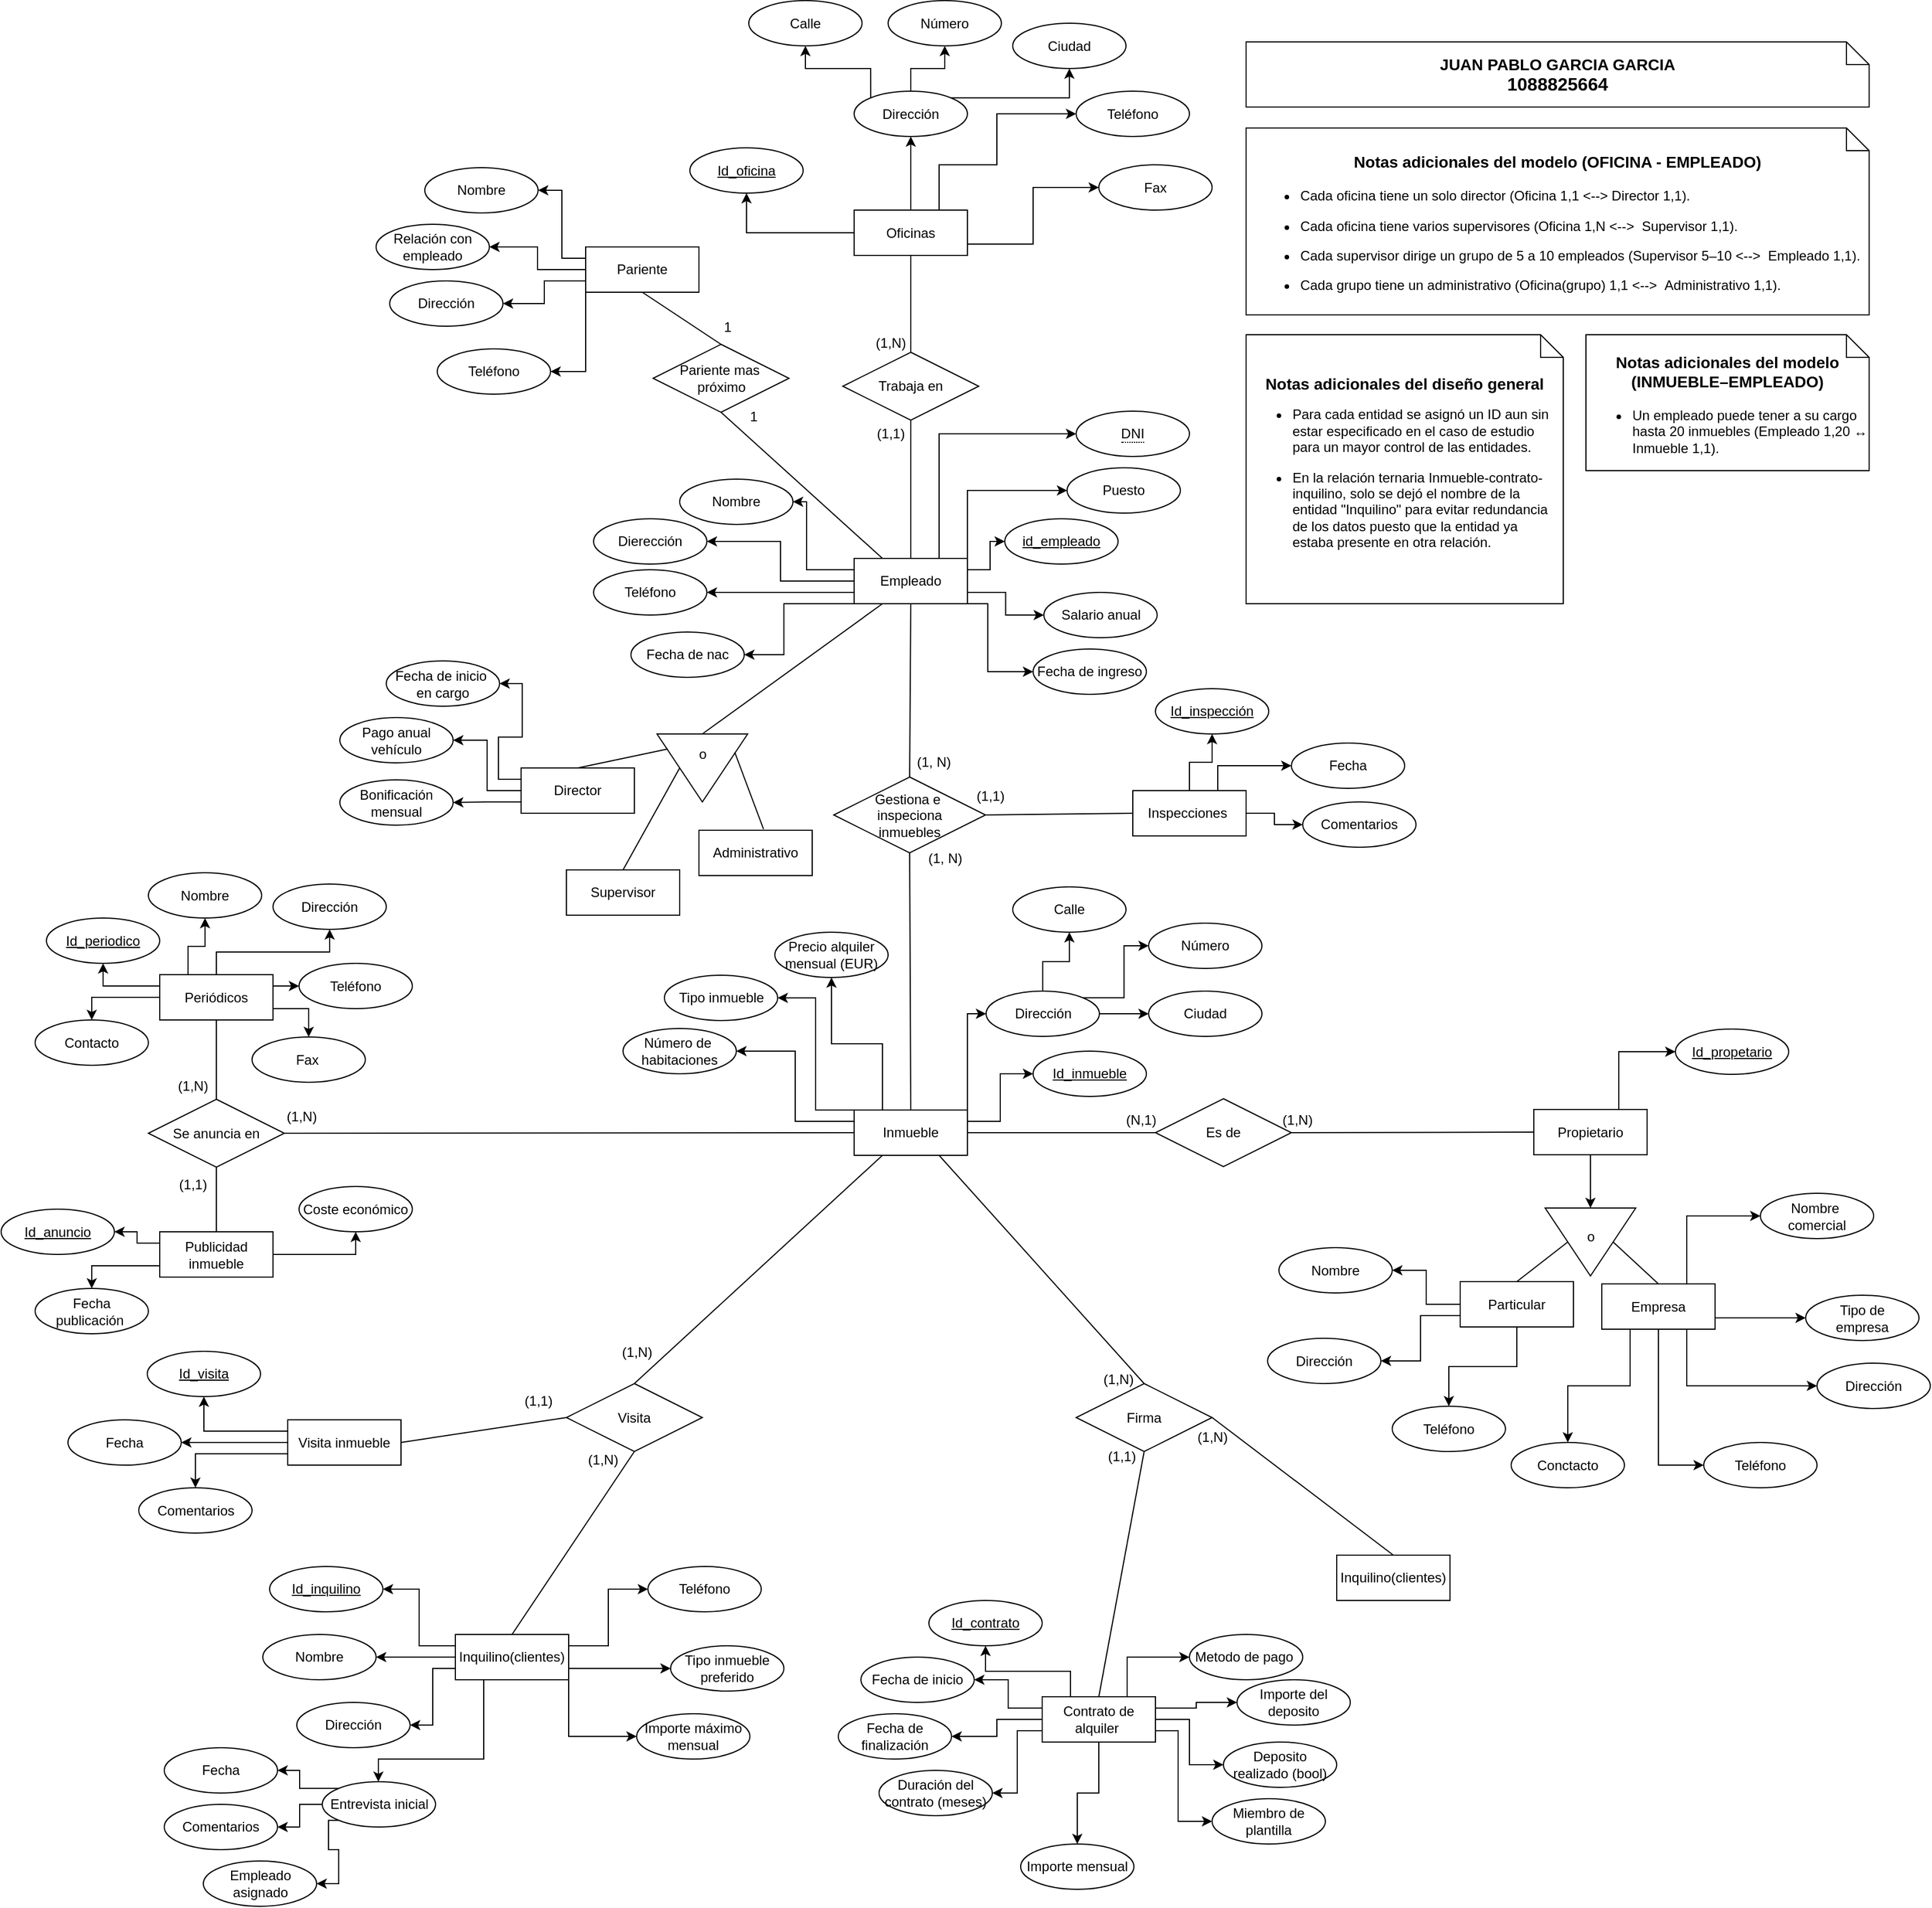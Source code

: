 <mxfile version="28.1.2">
  <diagram name="Página-1" id="LSABtN7aqw4RBNQ7D9AH">
    <mxGraphModel dx="3457" dy="1671" grid="1" gridSize="10" guides="1" tooltips="1" connect="1" arrows="1" fold="1" page="1" pageScale="1" pageWidth="827" pageHeight="1169" math="0" shadow="0">
      <root>
        <mxCell id="0" />
        <mxCell id="1" parent="0" />
        <mxCell id="DQf74Dk8F8_CzUo_mt_E-292" style="edgeStyle=orthogonalEdgeStyle;rounded=0;orthogonalLoop=1;jettySize=auto;html=1;exitX=0;exitY=0.5;exitDx=0;exitDy=0;entryX=0.5;entryY=1;entryDx=0;entryDy=0;" edge="1" source="DQf74Dk8F8_CzUo_mt_E-296" target="DQf74Dk8F8_CzUo_mt_E-297" parent="1">
          <mxGeometry relative="1" as="geometry" />
        </mxCell>
        <mxCell id="DQf74Dk8F8_CzUo_mt_E-294" style="edgeStyle=orthogonalEdgeStyle;rounded=0;orthogonalLoop=1;jettySize=auto;html=1;exitX=1;exitY=0.75;exitDx=0;exitDy=0;entryX=0;entryY=0.5;entryDx=0;entryDy=0;" edge="1" source="DQf74Dk8F8_CzUo_mt_E-296" target="DQf74Dk8F8_CzUo_mt_E-303" parent="1">
          <mxGeometry relative="1" as="geometry" />
        </mxCell>
        <mxCell id="DQf74Dk8F8_CzUo_mt_E-295" style="edgeStyle=orthogonalEdgeStyle;rounded=0;orthogonalLoop=1;jettySize=auto;html=1;exitX=0.5;exitY=0;exitDx=0;exitDy=0;entryX=0.5;entryY=1;entryDx=0;entryDy=0;" edge="1" source="DQf74Dk8F8_CzUo_mt_E-296" target="DQf74Dk8F8_CzUo_mt_E-301" parent="1">
          <mxGeometry relative="1" as="geometry" />
        </mxCell>
        <mxCell id="DQf74Dk8F8_CzUo_mt_E-361" style="edgeStyle=orthogonalEdgeStyle;rounded=0;orthogonalLoop=1;jettySize=auto;html=1;exitX=0.75;exitY=0;exitDx=0;exitDy=0;entryX=0;entryY=0.5;entryDx=0;entryDy=0;" edge="1" parent="1" source="DQf74Dk8F8_CzUo_mt_E-296" target="DQf74Dk8F8_CzUo_mt_E-302">
          <mxGeometry relative="1" as="geometry">
            <Array as="points">
              <mxPoint x="-891" y="-127.5" />
              <mxPoint x="-840" y="-127.5" />
              <mxPoint x="-840" y="-172.5" />
            </Array>
          </mxGeometry>
        </mxCell>
        <mxCell id="DQf74Dk8F8_CzUo_mt_E-296" value="Oficinas" style="whiteSpace=wrap;html=1;align=center;" vertex="1" parent="1">
          <mxGeometry x="-966" y="-87.5" width="100" height="40" as="geometry" />
        </mxCell>
        <mxCell id="DQf74Dk8F8_CzUo_mt_E-297" value="Id_oficina" style="ellipse;whiteSpace=wrap;html=1;align=center;fontStyle=4;" vertex="1" parent="1">
          <mxGeometry x="-1111" y="-142.5" width="100" height="40" as="geometry" />
        </mxCell>
        <mxCell id="DQf74Dk8F8_CzUo_mt_E-298" style="edgeStyle=orthogonalEdgeStyle;rounded=0;orthogonalLoop=1;jettySize=auto;html=1;exitX=0;exitY=0;exitDx=0;exitDy=0;entryX=0.5;entryY=1;entryDx=0;entryDy=0;" edge="1" source="DQf74Dk8F8_CzUo_mt_E-301" target="DQf74Dk8F8_CzUo_mt_E-334" parent="1">
          <mxGeometry relative="1" as="geometry" />
        </mxCell>
        <mxCell id="DQf74Dk8F8_CzUo_mt_E-299" style="edgeStyle=orthogonalEdgeStyle;rounded=0;orthogonalLoop=1;jettySize=auto;html=1;exitX=0.5;exitY=0;exitDx=0;exitDy=0;entryX=0.5;entryY=1;entryDx=0;entryDy=0;" edge="1" source="DQf74Dk8F8_CzUo_mt_E-301" target="DQf74Dk8F8_CzUo_mt_E-336" parent="1">
          <mxGeometry relative="1" as="geometry" />
        </mxCell>
        <mxCell id="DQf74Dk8F8_CzUo_mt_E-300" style="edgeStyle=orthogonalEdgeStyle;rounded=0;orthogonalLoop=1;jettySize=auto;html=1;exitX=1;exitY=0;exitDx=0;exitDy=0;entryX=0.5;entryY=1;entryDx=0;entryDy=0;" edge="1" source="DQf74Dk8F8_CzUo_mt_E-301" target="DQf74Dk8F8_CzUo_mt_E-335" parent="1">
          <mxGeometry relative="1" as="geometry" />
        </mxCell>
        <mxCell id="DQf74Dk8F8_CzUo_mt_E-301" value="Dirección" style="ellipse;whiteSpace=wrap;html=1;align=center;" vertex="1" parent="1">
          <mxGeometry x="-966" y="-192.5" width="100" height="40" as="geometry" />
        </mxCell>
        <mxCell id="DQf74Dk8F8_CzUo_mt_E-302" value="Teléfono" style="ellipse;whiteSpace=wrap;html=1;align=center;" vertex="1" parent="1">
          <mxGeometry x="-770" y="-192.5" width="100" height="40" as="geometry" />
        </mxCell>
        <mxCell id="DQf74Dk8F8_CzUo_mt_E-303" value="Fax" style="ellipse;whiteSpace=wrap;html=1;align=center;" vertex="1" parent="1">
          <mxGeometry x="-750" y="-127.5" width="100" height="40" as="geometry" />
        </mxCell>
        <mxCell id="DQf74Dk8F8_CzUo_mt_E-305" style="edgeStyle=orthogonalEdgeStyle;rounded=0;orthogonalLoop=1;jettySize=auto;html=1;exitX=1;exitY=0.25;exitDx=0;exitDy=0;entryX=0;entryY=0.5;entryDx=0;entryDy=0;" edge="1" source="DQf74Dk8F8_CzUo_mt_E-313" target="DQf74Dk8F8_CzUo_mt_E-315" parent="1">
          <mxGeometry relative="1" as="geometry">
            <Array as="points">
              <mxPoint x="-866" y="160" />
            </Array>
          </mxGeometry>
        </mxCell>
        <mxCell id="DQf74Dk8F8_CzUo_mt_E-306" style="edgeStyle=orthogonalEdgeStyle;rounded=0;orthogonalLoop=1;jettySize=auto;html=1;exitX=0;exitY=0.25;exitDx=0;exitDy=0;entryX=1;entryY=0.5;entryDx=0;entryDy=0;" edge="1" source="DQf74Dk8F8_CzUo_mt_E-313" target="DQf74Dk8F8_CzUo_mt_E-320" parent="1">
          <mxGeometry relative="1" as="geometry">
            <Array as="points">
              <mxPoint x="-1008" y="230" />
              <mxPoint x="-1008" y="170" />
            </Array>
          </mxGeometry>
        </mxCell>
        <mxCell id="DQf74Dk8F8_CzUo_mt_E-307" style="edgeStyle=orthogonalEdgeStyle;rounded=0;orthogonalLoop=1;jettySize=auto;html=1;exitX=0;exitY=0.5;exitDx=0;exitDy=0;entryX=1;entryY=0.5;entryDx=0;entryDy=0;" edge="1" source="DQf74Dk8F8_CzUo_mt_E-313" target="DQf74Dk8F8_CzUo_mt_E-321" parent="1">
          <mxGeometry relative="1" as="geometry" />
        </mxCell>
        <mxCell id="DQf74Dk8F8_CzUo_mt_E-308" style="edgeStyle=orthogonalEdgeStyle;rounded=0;orthogonalLoop=1;jettySize=auto;html=1;exitX=0;exitY=0.75;exitDx=0;exitDy=0;entryX=1;entryY=0.5;entryDx=0;entryDy=0;" edge="1" source="DQf74Dk8F8_CzUo_mt_E-313" target="DQf74Dk8F8_CzUo_mt_E-318" parent="1">
          <mxGeometry relative="1" as="geometry" />
        </mxCell>
        <mxCell id="DQf74Dk8F8_CzUo_mt_E-309" style="edgeStyle=orthogonalEdgeStyle;rounded=0;orthogonalLoop=1;jettySize=auto;html=1;exitX=1;exitY=0.75;exitDx=0;exitDy=0;entryX=0;entryY=0.5;entryDx=0;entryDy=0;" edge="1" source="DQf74Dk8F8_CzUo_mt_E-313" target="DQf74Dk8F8_CzUo_mt_E-316" parent="1">
          <mxGeometry relative="1" as="geometry" />
        </mxCell>
        <mxCell id="DQf74Dk8F8_CzUo_mt_E-310" style="edgeStyle=orthogonalEdgeStyle;rounded=0;orthogonalLoop=1;jettySize=auto;html=1;exitX=1;exitY=1;exitDx=0;exitDy=0;entryX=0;entryY=0.5;entryDx=0;entryDy=0;" edge="1" source="DQf74Dk8F8_CzUo_mt_E-313" target="DQf74Dk8F8_CzUo_mt_E-317" parent="1">
          <mxGeometry relative="1" as="geometry">
            <Array as="points">
              <mxPoint x="-848" y="260" />
              <mxPoint x="-848" y="320" />
            </Array>
          </mxGeometry>
        </mxCell>
        <mxCell id="DQf74Dk8F8_CzUo_mt_E-311" style="edgeStyle=orthogonalEdgeStyle;rounded=0;orthogonalLoop=1;jettySize=auto;html=1;exitX=0;exitY=1;exitDx=0;exitDy=0;entryX=1;entryY=0.5;entryDx=0;entryDy=0;" edge="1" source="DQf74Dk8F8_CzUo_mt_E-313" target="DQf74Dk8F8_CzUo_mt_E-319" parent="1">
          <mxGeometry relative="1" as="geometry">
            <Array as="points">
              <mxPoint x="-1028" y="260" />
              <mxPoint x="-1028" y="305" />
            </Array>
          </mxGeometry>
        </mxCell>
        <mxCell id="DQf74Dk8F8_CzUo_mt_E-312" style="edgeStyle=orthogonalEdgeStyle;rounded=0;orthogonalLoop=1;jettySize=auto;html=1;exitX=1;exitY=0.25;exitDx=0;exitDy=0;entryX=0;entryY=0.5;entryDx=0;entryDy=0;" edge="1" source="DQf74Dk8F8_CzUo_mt_E-313" target="DQf74Dk8F8_CzUo_mt_E-314" parent="1">
          <mxGeometry relative="1" as="geometry" />
        </mxCell>
        <mxCell id="DQf74Dk8F8_CzUo_mt_E-364" style="edgeStyle=orthogonalEdgeStyle;rounded=0;orthogonalLoop=1;jettySize=auto;html=1;exitX=0.75;exitY=0;exitDx=0;exitDy=0;entryX=0;entryY=0.5;entryDx=0;entryDy=0;" edge="1" parent="1" source="DQf74Dk8F8_CzUo_mt_E-313" target="DQf74Dk8F8_CzUo_mt_E-362">
          <mxGeometry relative="1" as="geometry" />
        </mxCell>
        <mxCell id="DQf74Dk8F8_CzUo_mt_E-313" value="Empleado" style="whiteSpace=wrap;html=1;align=center;" vertex="1" parent="1">
          <mxGeometry x="-966" y="220" width="100" height="40" as="geometry" />
        </mxCell>
        <mxCell id="DQf74Dk8F8_CzUo_mt_E-314" value="id_empleado" style="ellipse;whiteSpace=wrap;html=1;align=center;fontStyle=4;" vertex="1" parent="1">
          <mxGeometry x="-833" y="185" width="100" height="40" as="geometry" />
        </mxCell>
        <mxCell id="DQf74Dk8F8_CzUo_mt_E-315" value="Puesto" style="ellipse;whiteSpace=wrap;html=1;align=center;" vertex="1" parent="1">
          <mxGeometry x="-778" y="140" width="100" height="40" as="geometry" />
        </mxCell>
        <mxCell id="DQf74Dk8F8_CzUo_mt_E-316" value="Salario anual" style="ellipse;whiteSpace=wrap;html=1;align=center;" vertex="1" parent="1">
          <mxGeometry x="-798.5" y="250" width="100" height="40" as="geometry" />
        </mxCell>
        <mxCell id="DQf74Dk8F8_CzUo_mt_E-317" value="Fecha de ingreso" style="ellipse;whiteSpace=wrap;html=1;align=center;" vertex="1" parent="1">
          <mxGeometry x="-808" y="300" width="100" height="40" as="geometry" />
        </mxCell>
        <mxCell id="DQf74Dk8F8_CzUo_mt_E-318" value="Teléfono" style="ellipse;whiteSpace=wrap;html=1;align=center;" vertex="1" parent="1">
          <mxGeometry x="-1196" y="230" width="100" height="40" as="geometry" />
        </mxCell>
        <mxCell id="DQf74Dk8F8_CzUo_mt_E-319" value="Fecha de nac" style="ellipse;whiteSpace=wrap;html=1;align=center;" vertex="1" parent="1">
          <mxGeometry x="-1163" y="285" width="100" height="40" as="geometry" />
        </mxCell>
        <mxCell id="DQf74Dk8F8_CzUo_mt_E-320" value="Nombre" style="ellipse;whiteSpace=wrap;html=1;align=center;" vertex="1" parent="1">
          <mxGeometry x="-1120" y="150" width="100" height="40" as="geometry" />
        </mxCell>
        <mxCell id="DQf74Dk8F8_CzUo_mt_E-321" value="Dierección" style="ellipse;whiteSpace=wrap;html=1;align=center;" vertex="1" parent="1">
          <mxGeometry x="-1196" y="185" width="100" height="40" as="geometry" />
        </mxCell>
        <mxCell id="DQf74Dk8F8_CzUo_mt_E-322" style="edgeStyle=orthogonalEdgeStyle;rounded=0;orthogonalLoop=1;jettySize=auto;html=1;exitX=0;exitY=0.25;exitDx=0;exitDy=0;entryX=1;entryY=0.5;entryDx=0;entryDy=0;" edge="1" source="DQf74Dk8F8_CzUo_mt_E-326" target="DQf74Dk8F8_CzUo_mt_E-329" parent="1">
          <mxGeometry relative="1" as="geometry" />
        </mxCell>
        <mxCell id="DQf74Dk8F8_CzUo_mt_E-323" style="edgeStyle=orthogonalEdgeStyle;rounded=0;orthogonalLoop=1;jettySize=auto;html=1;exitX=0;exitY=0.5;exitDx=0;exitDy=0;entryX=1;entryY=0.5;entryDx=0;entryDy=0;" edge="1" source="DQf74Dk8F8_CzUo_mt_E-326" target="DQf74Dk8F8_CzUo_mt_E-330" parent="1">
          <mxGeometry relative="1" as="geometry" />
        </mxCell>
        <mxCell id="DQf74Dk8F8_CzUo_mt_E-324" style="edgeStyle=orthogonalEdgeStyle;rounded=0;orthogonalLoop=1;jettySize=auto;html=1;exitX=0;exitY=0.75;exitDx=0;exitDy=0;entryX=1;entryY=0.5;entryDx=0;entryDy=0;" edge="1" source="DQf74Dk8F8_CzUo_mt_E-326" target="DQf74Dk8F8_CzUo_mt_E-327" parent="1">
          <mxGeometry relative="1" as="geometry" />
        </mxCell>
        <mxCell id="DQf74Dk8F8_CzUo_mt_E-325" style="edgeStyle=orthogonalEdgeStyle;rounded=0;orthogonalLoop=1;jettySize=auto;html=1;exitX=0;exitY=1;exitDx=0;exitDy=0;entryX=1;entryY=0.5;entryDx=0;entryDy=0;" edge="1" source="DQf74Dk8F8_CzUo_mt_E-326" target="DQf74Dk8F8_CzUo_mt_E-328" parent="1">
          <mxGeometry relative="1" as="geometry" />
        </mxCell>
        <mxCell id="DQf74Dk8F8_CzUo_mt_E-326" value="Pariente" style="whiteSpace=wrap;html=1;align=center;" vertex="1" parent="1">
          <mxGeometry x="-1203" y="-55" width="100" height="40" as="geometry" />
        </mxCell>
        <mxCell id="DQf74Dk8F8_CzUo_mt_E-327" value="Dirección" style="ellipse;whiteSpace=wrap;html=1;align=center;" vertex="1" parent="1">
          <mxGeometry x="-1376" y="-25" width="100" height="40" as="geometry" />
        </mxCell>
        <mxCell id="DQf74Dk8F8_CzUo_mt_E-328" value="Teléfono" style="ellipse;whiteSpace=wrap;html=1;align=center;" vertex="1" parent="1">
          <mxGeometry x="-1334" y="35" width="100" height="40" as="geometry" />
        </mxCell>
        <mxCell id="DQf74Dk8F8_CzUo_mt_E-329" value="Nombre" style="ellipse;whiteSpace=wrap;html=1;align=center;" vertex="1" parent="1">
          <mxGeometry x="-1345" y="-125" width="100" height="40" as="geometry" />
        </mxCell>
        <mxCell id="DQf74Dk8F8_CzUo_mt_E-330" value="Relación con&lt;div&gt;empleado&lt;/div&gt;" style="ellipse;whiteSpace=wrap;html=1;align=center;" vertex="1" parent="1">
          <mxGeometry x="-1388" y="-75" width="100" height="40" as="geometry" />
        </mxCell>
        <mxCell id="DQf74Dk8F8_CzUo_mt_E-331" value="Pariente mas&amp;nbsp;&lt;div&gt;próximo&lt;/div&gt;" style="shape=rhombus;perimeter=rhombusPerimeter;whiteSpace=wrap;html=1;align=center;" vertex="1" parent="1">
          <mxGeometry x="-1143.5" y="31" width="120" height="60" as="geometry" />
        </mxCell>
        <mxCell id="DQf74Dk8F8_CzUo_mt_E-332" value="" style="endArrow=none;html=1;rounded=0;entryX=0.5;entryY=1;entryDx=0;entryDy=0;exitX=0.25;exitY=0;exitDx=0;exitDy=0;" edge="1" source="DQf74Dk8F8_CzUo_mt_E-313" target="DQf74Dk8F8_CzUo_mt_E-331" parent="1">
          <mxGeometry relative="1" as="geometry">
            <mxPoint x="-1098" y="110" as="sourcePoint" />
            <mxPoint x="-938" y="110" as="targetPoint" />
          </mxGeometry>
        </mxCell>
        <mxCell id="DQf74Dk8F8_CzUo_mt_E-333" value="" style="endArrow=none;html=1;rounded=0;entryX=0.5;entryY=1;entryDx=0;entryDy=0;exitX=0.5;exitY=0;exitDx=0;exitDy=0;" edge="1" source="DQf74Dk8F8_CzUo_mt_E-331" target="DQf74Dk8F8_CzUo_mt_E-326" parent="1">
          <mxGeometry relative="1" as="geometry">
            <mxPoint x="-1098" y="110" as="sourcePoint" />
            <mxPoint x="-938" y="110" as="targetPoint" />
          </mxGeometry>
        </mxCell>
        <mxCell id="DQf74Dk8F8_CzUo_mt_E-334" value="Calle" style="ellipse;whiteSpace=wrap;html=1;align=center;" vertex="1" parent="1">
          <mxGeometry x="-1059" y="-272.5" width="100" height="40" as="geometry" />
        </mxCell>
        <mxCell id="DQf74Dk8F8_CzUo_mt_E-335" value="Ciudad" style="ellipse;whiteSpace=wrap;html=1;align=center;" vertex="1" parent="1">
          <mxGeometry x="-826" y="-252.5" width="100" height="40" as="geometry" />
        </mxCell>
        <mxCell id="DQf74Dk8F8_CzUo_mt_E-336" value="Número" style="ellipse;whiteSpace=wrap;html=1;align=center;" vertex="1" parent="1">
          <mxGeometry x="-936" y="-272.5" width="100" height="40" as="geometry" />
        </mxCell>
        <mxCell id="DQf74Dk8F8_CzUo_mt_E-337" value="1" style="text;html=1;align=center;verticalAlign=middle;resizable=0;points=[];autosize=1;strokeColor=none;fillColor=none;" vertex="1" parent="1">
          <mxGeometry x="-1070" y="80" width="30" height="30" as="geometry" />
        </mxCell>
        <mxCell id="DQf74Dk8F8_CzUo_mt_E-338" value="1" style="text;html=1;align=center;verticalAlign=middle;resizable=0;points=[];autosize=1;strokeColor=none;fillColor=none;" vertex="1" parent="1">
          <mxGeometry x="-1093.5" y="1" width="30" height="30" as="geometry" />
        </mxCell>
        <mxCell id="DQf74Dk8F8_CzUo_mt_E-341" value="Trabaja en" style="shape=rhombus;perimeter=rhombusPerimeter;whiteSpace=wrap;html=1;align=center;" vertex="1" parent="1">
          <mxGeometry x="-976" y="38" width="120" height="60" as="geometry" />
        </mxCell>
        <mxCell id="DQf74Dk8F8_CzUo_mt_E-342" value="" style="endArrow=none;html=1;rounded=0;exitX=0.5;exitY=0;exitDx=0;exitDy=0;entryX=0.5;entryY=1;entryDx=0;entryDy=0;" edge="1" source="DQf74Dk8F8_CzUo_mt_E-313" target="DQf74Dk8F8_CzUo_mt_E-341" parent="1">
          <mxGeometry relative="1" as="geometry">
            <mxPoint x="-858" y="100" as="sourcePoint" />
            <mxPoint x="-698" y="100" as="targetPoint" />
          </mxGeometry>
        </mxCell>
        <mxCell id="DQf74Dk8F8_CzUo_mt_E-343" value="" style="endArrow=none;html=1;rounded=0;exitX=0.5;exitY=0;exitDx=0;exitDy=0;entryX=0.5;entryY=1;entryDx=0;entryDy=0;" edge="1" source="DQf74Dk8F8_CzUo_mt_E-341" target="DQf74Dk8F8_CzUo_mt_E-296" parent="1">
          <mxGeometry relative="1" as="geometry">
            <mxPoint x="-828" y="-20" as="sourcePoint" />
            <mxPoint x="-668" y="-20" as="targetPoint" />
          </mxGeometry>
        </mxCell>
        <mxCell id="DQf74Dk8F8_CzUo_mt_E-344" value="(1,N)" style="text;html=1;align=center;verticalAlign=middle;resizable=0;points=[];autosize=1;strokeColor=none;fillColor=none;" vertex="1" parent="1">
          <mxGeometry x="-959" y="15" width="50" height="30" as="geometry" />
        </mxCell>
        <mxCell id="DQf74Dk8F8_CzUo_mt_E-345" value="(1,1)" style="text;html=1;align=center;verticalAlign=middle;resizable=0;points=[];autosize=1;strokeColor=none;fillColor=none;" vertex="1" parent="1">
          <mxGeometry x="-959" y="95" width="50" height="30" as="geometry" />
        </mxCell>
        <mxCell id="DQf74Dk8F8_CzUo_mt_E-346" value="" style="endArrow=none;html=1;rounded=0;exitX=0;exitY=0.5;exitDx=0;exitDy=0;entryX=0.25;entryY=1;entryDx=0;entryDy=0;" edge="1" source="DQf74Dk8F8_CzUo_mt_E-348" target="DQf74Dk8F8_CzUo_mt_E-313" parent="1">
          <mxGeometry relative="1" as="geometry">
            <mxPoint x="-928" y="490" as="sourcePoint" />
            <mxPoint x="-768" y="490" as="targetPoint" />
          </mxGeometry>
        </mxCell>
        <mxCell id="DQf74Dk8F8_CzUo_mt_E-347" value="o" style="text;html=1;align=center;verticalAlign=middle;resizable=0;points=[];autosize=1;strokeColor=none;fillColor=none;" vertex="1" parent="1">
          <mxGeometry x="-1115" y="385" width="30" height="30" as="geometry" />
        </mxCell>
        <mxCell id="DQf74Dk8F8_CzUo_mt_E-348" value="" style="triangle;whiteSpace=wrap;html=1;rotation=90;" vertex="1" parent="1">
          <mxGeometry x="-1130" y="365" width="60" height="80" as="geometry" />
        </mxCell>
        <mxCell id="DQf74Dk8F8_CzUo_mt_E-349" value="" style="endArrow=none;html=1;rounded=0;entryX=0.57;entryY=-0.025;entryDx=0;entryDy=0;entryPerimeter=0;exitX=0.271;exitY=0.142;exitDx=0;exitDy=0;exitPerimeter=0;" edge="1" source="DQf74Dk8F8_CzUo_mt_E-348" target="DQf74Dk8F8_CzUo_mt_E-350" parent="1">
          <mxGeometry relative="1" as="geometry">
            <mxPoint x="-1150" y="465" as="sourcePoint" />
            <mxPoint x="-990" y="465" as="targetPoint" />
          </mxGeometry>
        </mxCell>
        <mxCell id="DQf74Dk8F8_CzUo_mt_E-350" value="Administrativo" style="whiteSpace=wrap;html=1;align=center;" vertex="1" parent="1">
          <mxGeometry x="-1103" y="460" width="100" height="40" as="geometry" />
        </mxCell>
        <mxCell id="DQf74Dk8F8_CzUo_mt_E-351" value="Supervisor" style="whiteSpace=wrap;html=1;align=center;" vertex="1" parent="1">
          <mxGeometry x="-1220" y="495" width="100" height="40" as="geometry" />
        </mxCell>
        <mxCell id="DQf74Dk8F8_CzUo_mt_E-352" value="" style="endArrow=none;html=1;rounded=0;exitX=0.5;exitY=0;exitDx=0;exitDy=0;entryX=0.5;entryY=1;entryDx=0;entryDy=0;" edge="1" source="DQf74Dk8F8_CzUo_mt_E-351" target="DQf74Dk8F8_CzUo_mt_E-348" parent="1">
          <mxGeometry relative="1" as="geometry">
            <mxPoint x="-1200" y="520" as="sourcePoint" />
            <mxPoint x="-1040" y="520" as="targetPoint" />
          </mxGeometry>
        </mxCell>
        <mxCell id="DQf74Dk8F8_CzUo_mt_E-353" value="" style="endArrow=none;html=1;rounded=0;exitX=0.5;exitY=0;exitDx=0;exitDy=0;entryX=0.221;entryY=0.881;entryDx=0;entryDy=0;entryPerimeter=0;" edge="1" source="DQf74Dk8F8_CzUo_mt_E-354" target="DQf74Dk8F8_CzUo_mt_E-348" parent="1">
          <mxGeometry relative="1" as="geometry">
            <mxPoint x="-1150" y="465" as="sourcePoint" />
            <mxPoint x="-990" y="465" as="targetPoint" />
          </mxGeometry>
        </mxCell>
        <mxCell id="DQf74Dk8F8_CzUo_mt_E-354" value="Director" style="whiteSpace=wrap;html=1;align=center;" vertex="1" parent="1">
          <mxGeometry x="-1260" y="405" width="100" height="40" as="geometry" />
        </mxCell>
        <mxCell id="DQf74Dk8F8_CzUo_mt_E-355" style="edgeStyle=orthogonalEdgeStyle;rounded=0;orthogonalLoop=1;jettySize=auto;html=1;exitX=0;exitY=0.25;exitDx=0;exitDy=0;entryX=1;entryY=0.5;entryDx=0;entryDy=0;" edge="1" source="DQf74Dk8F8_CzUo_mt_E-354" target="DQf74Dk8F8_CzUo_mt_E-356" parent="1">
          <mxGeometry relative="1" as="geometry" />
        </mxCell>
        <mxCell id="DQf74Dk8F8_CzUo_mt_E-356" value="Fecha de inicio&amp;nbsp;&lt;div&gt;en cargo&lt;/div&gt;" style="ellipse;whiteSpace=wrap;html=1;align=center;" vertex="1" parent="1">
          <mxGeometry x="-1379" y="310.5" width="100" height="40" as="geometry" />
        </mxCell>
        <mxCell id="DQf74Dk8F8_CzUo_mt_E-357" style="edgeStyle=orthogonalEdgeStyle;rounded=0;orthogonalLoop=1;jettySize=auto;html=1;exitX=0;exitY=0.5;exitDx=0;exitDy=0;entryX=1;entryY=0.5;entryDx=0;entryDy=0;" edge="1" source="DQf74Dk8F8_CzUo_mt_E-354" target="DQf74Dk8F8_CzUo_mt_E-358" parent="1">
          <mxGeometry relative="1" as="geometry" />
        </mxCell>
        <mxCell id="DQf74Dk8F8_CzUo_mt_E-358" value="Pago anual&lt;div&gt;vehículo&lt;/div&gt;" style="ellipse;whiteSpace=wrap;html=1;align=center;" vertex="1" parent="1">
          <mxGeometry x="-1420" y="360.5" width="100" height="40" as="geometry" />
        </mxCell>
        <mxCell id="DQf74Dk8F8_CzUo_mt_E-359" style="edgeStyle=orthogonalEdgeStyle;rounded=0;orthogonalLoop=1;jettySize=auto;html=1;exitX=0;exitY=0.75;exitDx=0;exitDy=0;entryX=1;entryY=0.5;entryDx=0;entryDy=0;" edge="1" source="DQf74Dk8F8_CzUo_mt_E-354" target="DQf74Dk8F8_CzUo_mt_E-360" parent="1">
          <mxGeometry relative="1" as="geometry" />
        </mxCell>
        <mxCell id="DQf74Dk8F8_CzUo_mt_E-360" value="Bonificación&lt;div&gt;mensual&lt;/div&gt;" style="ellipse;whiteSpace=wrap;html=1;align=center;" vertex="1" parent="1">
          <mxGeometry x="-1420" y="415.5" width="100" height="40" as="geometry" />
        </mxCell>
        <mxCell id="DQf74Dk8F8_CzUo_mt_E-362" value="&lt;span style=&quot;border-bottom-width: 1px; border-bottom-style: dotted; border-bottom-color: currentcolor;&quot;&gt;DNI&lt;/span&gt;" style="ellipse;whiteSpace=wrap;html=1;align=center;" vertex="1" parent="1">
          <mxGeometry x="-770" y="90" width="100" height="40" as="geometry" />
        </mxCell>
        <mxCell id="DQf74Dk8F8_CzUo_mt_E-365" value="o" style="text;html=1;align=center;verticalAlign=middle;resizable=0;points=[];autosize=1;strokeColor=none;fillColor=none;" vertex="1" parent="1">
          <mxGeometry x="-1115" y="378" width="30" height="30" as="geometry" />
        </mxCell>
        <mxCell id="DQf74Dk8F8_CzUo_mt_E-366" value="Gestiona e&amp;nbsp;&lt;div&gt;inspeciona&lt;br&gt;&lt;div&gt;inmuebles&lt;/div&gt;&lt;/div&gt;" style="shape=rhombus;perimeter=rhombusPerimeter;whiteSpace=wrap;html=1;align=center;" vertex="1" parent="1">
          <mxGeometry x="-984" y="413" width="134" height="67" as="geometry" />
        </mxCell>
        <mxCell id="DQf74Dk8F8_CzUo_mt_E-367" value="" style="endArrow=none;html=1;rounded=0;exitX=0.5;exitY=1;exitDx=0;exitDy=0;entryX=0.5;entryY=0;entryDx=0;entryDy=0;" edge="1" parent="1" source="DQf74Dk8F8_CzUo_mt_E-313" target="DQf74Dk8F8_CzUo_mt_E-366">
          <mxGeometry relative="1" as="geometry">
            <mxPoint x="-770" y="390" as="sourcePoint" />
            <mxPoint x="-610" y="390" as="targetPoint" />
          </mxGeometry>
        </mxCell>
        <mxCell id="DQf74Dk8F8_CzUo_mt_E-368" value="(1, N)" style="text;html=1;align=center;verticalAlign=middle;resizable=0;points=[];autosize=1;strokeColor=none;fillColor=none;" vertex="1" parent="1">
          <mxGeometry x="-921" y="385" width="50" height="30" as="geometry" />
        </mxCell>
        <mxCell id="DQf74Dk8F8_CzUo_mt_E-369" style="edgeStyle=orthogonalEdgeStyle;rounded=0;orthogonalLoop=1;jettySize=auto;html=1;exitX=0.5;exitY=0;exitDx=0;exitDy=0;entryX=0.5;entryY=1;entryDx=0;entryDy=0;" edge="1" source="DQf74Dk8F8_CzUo_mt_E-372" target="DQf74Dk8F8_CzUo_mt_E-373" parent="1">
          <mxGeometry relative="1" as="geometry" />
        </mxCell>
        <mxCell id="DQf74Dk8F8_CzUo_mt_E-370" style="edgeStyle=orthogonalEdgeStyle;rounded=0;orthogonalLoop=1;jettySize=auto;html=1;exitX=0.75;exitY=0;exitDx=0;exitDy=0;entryX=0;entryY=0.5;entryDx=0;entryDy=0;" edge="1" source="DQf74Dk8F8_CzUo_mt_E-372" target="DQf74Dk8F8_CzUo_mt_E-375" parent="1">
          <mxGeometry relative="1" as="geometry" />
        </mxCell>
        <mxCell id="DQf74Dk8F8_CzUo_mt_E-371" style="edgeStyle=orthogonalEdgeStyle;rounded=0;orthogonalLoop=1;jettySize=auto;html=1;exitX=1;exitY=0.5;exitDx=0;exitDy=0;entryX=0;entryY=0.5;entryDx=0;entryDy=0;" edge="1" source="DQf74Dk8F8_CzUo_mt_E-372" target="DQf74Dk8F8_CzUo_mt_E-374" parent="1">
          <mxGeometry relative="1" as="geometry" />
        </mxCell>
        <mxCell id="DQf74Dk8F8_CzUo_mt_E-372" value="Inspecciones&amp;nbsp;" style="whiteSpace=wrap;html=1;align=center;" vertex="1" parent="1">
          <mxGeometry x="-720" y="425" width="100" height="40" as="geometry" />
        </mxCell>
        <mxCell id="DQf74Dk8F8_CzUo_mt_E-373" value="Id_inspección" style="ellipse;whiteSpace=wrap;html=1;align=center;fontStyle=4;" vertex="1" parent="1">
          <mxGeometry x="-700" y="335" width="100" height="40" as="geometry" />
        </mxCell>
        <mxCell id="DQf74Dk8F8_CzUo_mt_E-374" value="Comentarios" style="ellipse;whiteSpace=wrap;html=1;align=center;" vertex="1" parent="1">
          <mxGeometry x="-570" y="435" width="100" height="40" as="geometry" />
        </mxCell>
        <mxCell id="DQf74Dk8F8_CzUo_mt_E-375" value="Fecha" style="ellipse;whiteSpace=wrap;html=1;align=center;" vertex="1" parent="1">
          <mxGeometry x="-580" y="383" width="100" height="40" as="geometry" />
        </mxCell>
        <mxCell id="DQf74Dk8F8_CzUo_mt_E-376" value="" style="endArrow=none;html=1;rounded=0;exitX=1;exitY=0.5;exitDx=0;exitDy=0;entryX=0;entryY=0.5;entryDx=0;entryDy=0;" edge="1" parent="1" source="DQf74Dk8F8_CzUo_mt_E-366" target="DQf74Dk8F8_CzUo_mt_E-372">
          <mxGeometry relative="1" as="geometry">
            <mxPoint x="-690" y="460" as="sourcePoint" />
            <mxPoint x="-530" y="460" as="targetPoint" />
          </mxGeometry>
        </mxCell>
        <mxCell id="DQf74Dk8F8_CzUo_mt_E-377" value="(1,1)" style="text;html=1;align=center;verticalAlign=middle;resizable=0;points=[];autosize=1;strokeColor=none;fillColor=none;" vertex="1" parent="1">
          <mxGeometry x="-871" y="415" width="50" height="30" as="geometry" />
        </mxCell>
        <mxCell id="DQf74Dk8F8_CzUo_mt_E-380" style="edgeStyle=orthogonalEdgeStyle;rounded=0;orthogonalLoop=1;jettySize=auto;html=1;exitX=0.75;exitY=0;exitDx=0;exitDy=0;entryX=0;entryY=0.5;entryDx=0;entryDy=0;" edge="1" source="DQf74Dk8F8_CzUo_mt_E-382" target="DQf74Dk8F8_CzUo_mt_E-389" parent="1">
          <mxGeometry relative="1" as="geometry">
            <Array as="points">
              <mxPoint x="-866" y="707" />
              <mxPoint x="-866" y="622" />
            </Array>
          </mxGeometry>
        </mxCell>
        <mxCell id="DQf74Dk8F8_CzUo_mt_E-396" style="edgeStyle=orthogonalEdgeStyle;rounded=0;orthogonalLoop=1;jettySize=auto;html=1;exitX=1;exitY=0.25;exitDx=0;exitDy=0;entryX=0;entryY=0.5;entryDx=0;entryDy=0;" edge="1" parent="1" source="DQf74Dk8F8_CzUo_mt_E-382" target="DQf74Dk8F8_CzUo_mt_E-394">
          <mxGeometry relative="1" as="geometry" />
        </mxCell>
        <mxCell id="DQf74Dk8F8_CzUo_mt_E-397" style="edgeStyle=orthogonalEdgeStyle;rounded=0;orthogonalLoop=1;jettySize=auto;html=1;exitX=0.25;exitY=0;exitDx=0;exitDy=0;entryX=0.5;entryY=1;entryDx=0;entryDy=0;" edge="1" parent="1" source="DQf74Dk8F8_CzUo_mt_E-382" target="DQf74Dk8F8_CzUo_mt_E-384">
          <mxGeometry relative="1" as="geometry" />
        </mxCell>
        <mxCell id="DQf74Dk8F8_CzUo_mt_E-398" style="edgeStyle=orthogonalEdgeStyle;rounded=0;orthogonalLoop=1;jettySize=auto;html=1;exitX=0;exitY=0;exitDx=0;exitDy=0;entryX=1;entryY=0.5;entryDx=0;entryDy=0;" edge="1" parent="1" source="DQf74Dk8F8_CzUo_mt_E-382" target="DQf74Dk8F8_CzUo_mt_E-383">
          <mxGeometry relative="1" as="geometry">
            <Array as="points">
              <mxPoint x="-1000" y="707" />
              <mxPoint x="-1000" y="608" />
            </Array>
          </mxGeometry>
        </mxCell>
        <mxCell id="DQf74Dk8F8_CzUo_mt_E-399" style="edgeStyle=orthogonalEdgeStyle;rounded=0;orthogonalLoop=1;jettySize=auto;html=1;exitX=0;exitY=0.25;exitDx=0;exitDy=0;entryX=1;entryY=0.5;entryDx=0;entryDy=0;" edge="1" parent="1" source="DQf74Dk8F8_CzUo_mt_E-382" target="DQf74Dk8F8_CzUo_mt_E-385">
          <mxGeometry relative="1" as="geometry" />
        </mxCell>
        <mxCell id="DQf74Dk8F8_CzUo_mt_E-382" value="Inmueble" style="whiteSpace=wrap;html=1;align=center;" vertex="1" parent="1">
          <mxGeometry x="-966" y="707" width="100" height="40" as="geometry" />
        </mxCell>
        <mxCell id="DQf74Dk8F8_CzUo_mt_E-383" value="Tipo inmueble" style="ellipse;whiteSpace=wrap;html=1;align=center;" vertex="1" parent="1">
          <mxGeometry x="-1133.5" y="588" width="100" height="40" as="geometry" />
        </mxCell>
        <mxCell id="DQf74Dk8F8_CzUo_mt_E-384" value="Precio alquiler&lt;div&gt;mensual (EUR)&lt;/div&gt;" style="ellipse;whiteSpace=wrap;html=1;align=center;" vertex="1" parent="1">
          <mxGeometry x="-1036" y="550" width="100" height="40" as="geometry" />
        </mxCell>
        <mxCell id="DQf74Dk8F8_CzUo_mt_E-385" value="Número de&amp;nbsp;&lt;div&gt;habitaciones&lt;/div&gt;" style="ellipse;whiteSpace=wrap;html=1;align=center;" vertex="1" parent="1">
          <mxGeometry x="-1170" y="635" width="100" height="40" as="geometry" />
        </mxCell>
        <mxCell id="DQf74Dk8F8_CzUo_mt_E-386" style="edgeStyle=orthogonalEdgeStyle;rounded=0;orthogonalLoop=1;jettySize=auto;html=1;exitX=1;exitY=0.5;exitDx=0;exitDy=0;entryX=0;entryY=0.5;entryDx=0;entryDy=0;" edge="1" source="DQf74Dk8F8_CzUo_mt_E-389" target="DQf74Dk8F8_CzUo_mt_E-391" parent="1">
          <mxGeometry relative="1" as="geometry" />
        </mxCell>
        <mxCell id="DQf74Dk8F8_CzUo_mt_E-387" style="edgeStyle=orthogonalEdgeStyle;rounded=0;orthogonalLoop=1;jettySize=auto;html=1;exitX=1;exitY=0;exitDx=0;exitDy=0;entryX=0;entryY=0.5;entryDx=0;entryDy=0;" edge="1" source="DQf74Dk8F8_CzUo_mt_E-389" target="DQf74Dk8F8_CzUo_mt_E-392" parent="1">
          <mxGeometry relative="1" as="geometry" />
        </mxCell>
        <mxCell id="DQf74Dk8F8_CzUo_mt_E-388" style="edgeStyle=orthogonalEdgeStyle;rounded=0;orthogonalLoop=1;jettySize=auto;html=1;exitX=0.5;exitY=0;exitDx=0;exitDy=0;" edge="1" source="DQf74Dk8F8_CzUo_mt_E-389" target="DQf74Dk8F8_CzUo_mt_E-390" parent="1">
          <mxGeometry relative="1" as="geometry" />
        </mxCell>
        <mxCell id="DQf74Dk8F8_CzUo_mt_E-389" value="Dirección" style="ellipse;whiteSpace=wrap;html=1;align=center;" vertex="1" parent="1">
          <mxGeometry x="-849.5" y="602" width="100" height="40" as="geometry" />
        </mxCell>
        <mxCell id="DQf74Dk8F8_CzUo_mt_E-390" value="Calle" style="ellipse;whiteSpace=wrap;html=1;align=center;" vertex="1" parent="1">
          <mxGeometry x="-826" y="510" width="100" height="40" as="geometry" />
        </mxCell>
        <mxCell id="DQf74Dk8F8_CzUo_mt_E-391" value="Ciudad" style="ellipse;whiteSpace=wrap;html=1;align=center;" vertex="1" parent="1">
          <mxGeometry x="-706" y="602" width="100" height="40" as="geometry" />
        </mxCell>
        <mxCell id="DQf74Dk8F8_CzUo_mt_E-392" value="Número" style="ellipse;whiteSpace=wrap;html=1;align=center;" vertex="1" parent="1">
          <mxGeometry x="-706" y="542" width="100" height="40" as="geometry" />
        </mxCell>
        <mxCell id="DQf74Dk8F8_CzUo_mt_E-394" value="Id_inmueble" style="ellipse;whiteSpace=wrap;html=1;align=center;fontStyle=4;" vertex="1" parent="1">
          <mxGeometry x="-808" y="655" width="100" height="40" as="geometry" />
        </mxCell>
        <mxCell id="DQf74Dk8F8_CzUo_mt_E-400" value="" style="endArrow=none;html=1;rounded=0;exitX=0.5;exitY=1;exitDx=0;exitDy=0;entryX=0.5;entryY=0;entryDx=0;entryDy=0;" edge="1" parent="1" source="DQf74Dk8F8_CzUo_mt_E-366" target="DQf74Dk8F8_CzUo_mt_E-382">
          <mxGeometry relative="1" as="geometry">
            <mxPoint x="-930" y="610" as="sourcePoint" />
            <mxPoint x="-770" y="610" as="targetPoint" />
          </mxGeometry>
        </mxCell>
        <mxCell id="DQf74Dk8F8_CzUo_mt_E-401" value="(1, N)" style="text;html=1;align=center;verticalAlign=middle;resizable=0;points=[];autosize=1;strokeColor=none;fillColor=none;" vertex="1" parent="1">
          <mxGeometry x="-911" y="470" width="50" height="30" as="geometry" />
        </mxCell>
        <mxCell id="DQf74Dk8F8_CzUo_mt_E-403" value="Es de" style="shape=rhombus;perimeter=rhombusPerimeter;whiteSpace=wrap;html=1;align=center;" vertex="1" parent="1">
          <mxGeometry x="-700" y="697" width="120" height="60" as="geometry" />
        </mxCell>
        <mxCell id="DQf74Dk8F8_CzUo_mt_E-404" value="" style="endArrow=none;html=1;rounded=0;exitX=1;exitY=0.5;exitDx=0;exitDy=0;entryX=0;entryY=0.5;entryDx=0;entryDy=0;" edge="1" parent="1" source="DQf74Dk8F8_CzUo_mt_E-382" target="DQf74Dk8F8_CzUo_mt_E-403">
          <mxGeometry relative="1" as="geometry">
            <mxPoint x="-860" y="700" as="sourcePoint" />
            <mxPoint x="-700" y="700" as="targetPoint" />
          </mxGeometry>
        </mxCell>
        <mxCell id="DQf74Dk8F8_CzUo_mt_E-405" value="(N,1)" style="text;html=1;align=center;verticalAlign=middle;resizable=0;points=[];autosize=1;strokeColor=none;fillColor=none;" vertex="1" parent="1">
          <mxGeometry x="-738.5" y="700.5" width="50" height="30" as="geometry" />
        </mxCell>
        <mxCell id="DQf74Dk8F8_CzUo_mt_E-406" style="edgeStyle=orthogonalEdgeStyle;rounded=0;orthogonalLoop=1;jettySize=auto;html=1;exitX=0.5;exitY=1;exitDx=0;exitDy=0;entryX=0;entryY=0.5;entryDx=0;entryDy=0;" edge="1" source="DQf74Dk8F8_CzUo_mt_E-407" target="DQf74Dk8F8_CzUo_mt_E-408" parent="1">
          <mxGeometry relative="1" as="geometry" />
        </mxCell>
        <mxCell id="DQf74Dk8F8_CzUo_mt_E-407" value="Propietario" style="whiteSpace=wrap;html=1;align=center;" vertex="1" parent="1">
          <mxGeometry x="-366" y="706.5" width="100" height="40" as="geometry" />
        </mxCell>
        <mxCell id="DQf74Dk8F8_CzUo_mt_E-408" value="" style="triangle;whiteSpace=wrap;html=1;rotation=90;" vertex="1" parent="1">
          <mxGeometry x="-346" y="783.5" width="60" height="80" as="geometry" />
        </mxCell>
        <mxCell id="DQf74Dk8F8_CzUo_mt_E-409" value="o" style="text;html=1;align=center;verticalAlign=middle;resizable=0;points=[];autosize=1;strokeColor=none;fillColor=none;" vertex="1" parent="1">
          <mxGeometry x="-331" y="803.5" width="30" height="30" as="geometry" />
        </mxCell>
        <mxCell id="DQf74Dk8F8_CzUo_mt_E-410" style="edgeStyle=orthogonalEdgeStyle;rounded=0;orthogonalLoop=1;jettySize=auto;html=1;exitX=0;exitY=0.5;exitDx=0;exitDy=0;entryX=1;entryY=0.5;entryDx=0;entryDy=0;" edge="1" source="DQf74Dk8F8_CzUo_mt_E-413" target="DQf74Dk8F8_CzUo_mt_E-428" parent="1">
          <mxGeometry relative="1" as="geometry" />
        </mxCell>
        <mxCell id="DQf74Dk8F8_CzUo_mt_E-411" style="edgeStyle=orthogonalEdgeStyle;rounded=0;orthogonalLoop=1;jettySize=auto;html=1;exitX=0.5;exitY=1;exitDx=0;exitDy=0;entryX=0.5;entryY=0;entryDx=0;entryDy=0;" edge="1" source="DQf74Dk8F8_CzUo_mt_E-413" target="DQf74Dk8F8_CzUo_mt_E-422" parent="1">
          <mxGeometry relative="1" as="geometry" />
        </mxCell>
        <mxCell id="DQf74Dk8F8_CzUo_mt_E-412" style="edgeStyle=orthogonalEdgeStyle;rounded=0;orthogonalLoop=1;jettySize=auto;html=1;exitX=0;exitY=0.75;exitDx=0;exitDy=0;entryX=1;entryY=0.5;entryDx=0;entryDy=0;" edge="1" source="DQf74Dk8F8_CzUo_mt_E-413" target="DQf74Dk8F8_CzUo_mt_E-429" parent="1">
          <mxGeometry relative="1" as="geometry" />
        </mxCell>
        <mxCell id="DQf74Dk8F8_CzUo_mt_E-413" value="Particular" style="whiteSpace=wrap;html=1;align=center;" vertex="1" parent="1">
          <mxGeometry x="-431" y="858.5" width="100" height="40" as="geometry" />
        </mxCell>
        <mxCell id="DQf74Dk8F8_CzUo_mt_E-414" style="edgeStyle=orthogonalEdgeStyle;rounded=0;orthogonalLoop=1;jettySize=auto;html=1;exitX=0.25;exitY=1;exitDx=0;exitDy=0;entryX=0.5;entryY=0;entryDx=0;entryDy=0;" edge="1" source="DQf74Dk8F8_CzUo_mt_E-419" target="DQf74Dk8F8_CzUo_mt_E-427" parent="1">
          <mxGeometry relative="1" as="geometry" />
        </mxCell>
        <mxCell id="DQf74Dk8F8_CzUo_mt_E-415" style="edgeStyle=orthogonalEdgeStyle;rounded=0;orthogonalLoop=1;jettySize=auto;html=1;exitX=0.75;exitY=1;exitDx=0;exitDy=0;entryX=0;entryY=0.5;entryDx=0;entryDy=0;" edge="1" source="DQf74Dk8F8_CzUo_mt_E-419" target="DQf74Dk8F8_CzUo_mt_E-425" parent="1">
          <mxGeometry relative="1" as="geometry" />
        </mxCell>
        <mxCell id="DQf74Dk8F8_CzUo_mt_E-416" style="edgeStyle=orthogonalEdgeStyle;rounded=0;orthogonalLoop=1;jettySize=auto;html=1;exitX=1;exitY=0.75;exitDx=0;exitDy=0;entryX=0;entryY=0.5;entryDx=0;entryDy=0;" edge="1" source="DQf74Dk8F8_CzUo_mt_E-419" target="DQf74Dk8F8_CzUo_mt_E-424" parent="1">
          <mxGeometry relative="1" as="geometry" />
        </mxCell>
        <mxCell id="DQf74Dk8F8_CzUo_mt_E-417" style="edgeStyle=orthogonalEdgeStyle;rounded=0;orthogonalLoop=1;jettySize=auto;html=1;exitX=0.75;exitY=0;exitDx=0;exitDy=0;entryX=0;entryY=0.5;entryDx=0;entryDy=0;" edge="1" source="DQf74Dk8F8_CzUo_mt_E-419" target="DQf74Dk8F8_CzUo_mt_E-423" parent="1">
          <mxGeometry relative="1" as="geometry" />
        </mxCell>
        <mxCell id="DQf74Dk8F8_CzUo_mt_E-418" style="edgeStyle=orthogonalEdgeStyle;rounded=0;orthogonalLoop=1;jettySize=auto;html=1;exitX=0.5;exitY=1;exitDx=0;exitDy=0;entryX=0;entryY=0.5;entryDx=0;entryDy=0;" edge="1" source="DQf74Dk8F8_CzUo_mt_E-419" target="DQf74Dk8F8_CzUo_mt_E-426" parent="1">
          <mxGeometry relative="1" as="geometry" />
        </mxCell>
        <mxCell id="DQf74Dk8F8_CzUo_mt_E-419" value="Empresa" style="whiteSpace=wrap;html=1;align=center;" vertex="1" parent="1">
          <mxGeometry x="-306" y="860.5" width="100" height="40" as="geometry" />
        </mxCell>
        <mxCell id="DQf74Dk8F8_CzUo_mt_E-420" value="" style="endArrow=none;html=1;rounded=0;exitX=0.5;exitY=0;exitDx=0;exitDy=0;entryX=0.5;entryY=1;entryDx=0;entryDy=0;" edge="1" source="DQf74Dk8F8_CzUo_mt_E-413" target="DQf74Dk8F8_CzUo_mt_E-408" parent="1">
          <mxGeometry relative="1" as="geometry">
            <mxPoint x="-186" y="818.5" as="sourcePoint" />
            <mxPoint x="-26" y="818.5" as="targetPoint" />
          </mxGeometry>
        </mxCell>
        <mxCell id="DQf74Dk8F8_CzUo_mt_E-421" value="" style="endArrow=none;html=1;rounded=0;exitX=0.5;exitY=0;exitDx=0;exitDy=0;entryX=0.5;entryY=0;entryDx=0;entryDy=0;" edge="1" source="DQf74Dk8F8_CzUo_mt_E-408" target="DQf74Dk8F8_CzUo_mt_E-419" parent="1">
          <mxGeometry relative="1" as="geometry">
            <mxPoint x="-186" y="818.5" as="sourcePoint" />
            <mxPoint x="-26" y="818.5" as="targetPoint" />
          </mxGeometry>
        </mxCell>
        <mxCell id="DQf74Dk8F8_CzUo_mt_E-422" value="Teléfono" style="ellipse;whiteSpace=wrap;html=1;align=center;" vertex="1" parent="1">
          <mxGeometry x="-491" y="968.5" width="100" height="40" as="geometry" />
        </mxCell>
        <mxCell id="DQf74Dk8F8_CzUo_mt_E-423" value="Nombre&amp;nbsp;&lt;div&gt;comercial&lt;/div&gt;" style="ellipse;whiteSpace=wrap;html=1;align=center;" vertex="1" parent="1">
          <mxGeometry x="-166" y="780.5" width="100" height="40" as="geometry" />
        </mxCell>
        <mxCell id="DQf74Dk8F8_CzUo_mt_E-424" value="Tipo de&lt;div&gt;empresa&lt;/div&gt;" style="ellipse;whiteSpace=wrap;html=1;align=center;" vertex="1" parent="1">
          <mxGeometry x="-126" y="870.5" width="100" height="40" as="geometry" />
        </mxCell>
        <mxCell id="DQf74Dk8F8_CzUo_mt_E-425" value="Dirección" style="ellipse;whiteSpace=wrap;html=1;align=center;" vertex="1" parent="1">
          <mxGeometry x="-116" y="930.5" width="100" height="40" as="geometry" />
        </mxCell>
        <mxCell id="DQf74Dk8F8_CzUo_mt_E-426" value="Teléfono" style="ellipse;whiteSpace=wrap;html=1;align=center;" vertex="1" parent="1">
          <mxGeometry x="-216" y="1000.5" width="100" height="40" as="geometry" />
        </mxCell>
        <mxCell id="DQf74Dk8F8_CzUo_mt_E-427" value="Conctacto" style="ellipse;whiteSpace=wrap;html=1;align=center;" vertex="1" parent="1">
          <mxGeometry x="-386" y="1000.5" width="100" height="40" as="geometry" />
        </mxCell>
        <mxCell id="DQf74Dk8F8_CzUo_mt_E-428" value="Nombre" style="ellipse;whiteSpace=wrap;html=1;align=center;" vertex="1" parent="1">
          <mxGeometry x="-591" y="828.5" width="100" height="40" as="geometry" />
        </mxCell>
        <mxCell id="DQf74Dk8F8_CzUo_mt_E-429" value="Dirección" style="ellipse;whiteSpace=wrap;html=1;align=center;" vertex="1" parent="1">
          <mxGeometry x="-601" y="908.5" width="100" height="40" as="geometry" />
        </mxCell>
        <mxCell id="DQf74Dk8F8_CzUo_mt_E-430" style="edgeStyle=orthogonalEdgeStyle;rounded=0;orthogonalLoop=1;jettySize=auto;html=1;exitX=0.75;exitY=0;exitDx=0;exitDy=0;entryX=0;entryY=0.5;entryDx=0;entryDy=0;" edge="1" source="DQf74Dk8F8_CzUo_mt_E-407" target="DQf74Dk8F8_CzUo_mt_E-431" parent="1">
          <mxGeometry relative="1" as="geometry" />
        </mxCell>
        <mxCell id="DQf74Dk8F8_CzUo_mt_E-431" value="Id_propetario" style="ellipse;whiteSpace=wrap;html=1;align=center;fontStyle=4;" vertex="1" parent="1">
          <mxGeometry x="-241" y="635.5" width="100" height="40" as="geometry" />
        </mxCell>
        <mxCell id="DQf74Dk8F8_CzUo_mt_E-436" value="" style="endArrow=none;html=1;rounded=0;entryX=0;entryY=0.5;entryDx=0;entryDy=0;exitX=1;exitY=0.5;exitDx=0;exitDy=0;" edge="1" parent="1" source="DQf74Dk8F8_CzUo_mt_E-403" target="DQf74Dk8F8_CzUo_mt_E-407">
          <mxGeometry relative="1" as="geometry">
            <mxPoint x="-510" y="850" as="sourcePoint" />
            <mxPoint x="-350" y="850" as="targetPoint" />
          </mxGeometry>
        </mxCell>
        <mxCell id="DQf74Dk8F8_CzUo_mt_E-437" value="(1,N)" style="text;html=1;align=center;verticalAlign=middle;resizable=0;points=[];autosize=1;strokeColor=none;fillColor=none;" vertex="1" parent="1">
          <mxGeometry x="-600" y="700.5" width="50" height="30" as="geometry" />
        </mxCell>
        <mxCell id="DQf74Dk8F8_CzUo_mt_E-438" style="edgeStyle=orthogonalEdgeStyle;rounded=0;orthogonalLoop=1;jettySize=auto;html=1;exitX=1;exitY=0.5;exitDx=0;exitDy=0;entryX=0.5;entryY=1;entryDx=0;entryDy=0;" edge="1" source="DQf74Dk8F8_CzUo_mt_E-441" target="DQf74Dk8F8_CzUo_mt_E-443" parent="1">
          <mxGeometry relative="1" as="geometry" />
        </mxCell>
        <mxCell id="DQf74Dk8F8_CzUo_mt_E-439" style="edgeStyle=orthogonalEdgeStyle;rounded=0;orthogonalLoop=1;jettySize=auto;html=1;exitX=0;exitY=0.25;exitDx=0;exitDy=0;" edge="1" source="DQf74Dk8F8_CzUo_mt_E-441" target="DQf74Dk8F8_CzUo_mt_E-442" parent="1">
          <mxGeometry relative="1" as="geometry" />
        </mxCell>
        <mxCell id="DQf74Dk8F8_CzUo_mt_E-462" style="edgeStyle=orthogonalEdgeStyle;rounded=0;orthogonalLoop=1;jettySize=auto;html=1;exitX=0;exitY=0.75;exitDx=0;exitDy=0;" edge="1" parent="1" source="DQf74Dk8F8_CzUo_mt_E-441" target="DQf74Dk8F8_CzUo_mt_E-461">
          <mxGeometry relative="1" as="geometry" />
        </mxCell>
        <mxCell id="DQf74Dk8F8_CzUo_mt_E-441" value="Publicidad inmueble" style="whiteSpace=wrap;html=1;align=center;" vertex="1" parent="1">
          <mxGeometry x="-1579" y="814.5" width="100" height="40" as="geometry" />
        </mxCell>
        <mxCell id="DQf74Dk8F8_CzUo_mt_E-442" value="Id_anuncio" style="ellipse;whiteSpace=wrap;html=1;align=center;fontStyle=4;" vertex="1" parent="1">
          <mxGeometry x="-1719" y="794.5" width="100" height="40" as="geometry" />
        </mxCell>
        <mxCell id="DQf74Dk8F8_CzUo_mt_E-443" value="Coste económico" style="ellipse;whiteSpace=wrap;html=1;align=center;" vertex="1" parent="1">
          <mxGeometry x="-1456" y="774.5" width="100" height="40" as="geometry" />
        </mxCell>
        <mxCell id="DQf74Dk8F8_CzUo_mt_E-444" value="Se anuncia en" style="shape=rhombus;perimeter=rhombusPerimeter;whiteSpace=wrap;html=1;align=center;" vertex="1" parent="1">
          <mxGeometry x="-1589" y="697.5" width="120" height="60" as="geometry" />
        </mxCell>
        <mxCell id="DQf74Dk8F8_CzUo_mt_E-445" value="" style="endArrow=none;html=1;rounded=0;exitX=0.5;exitY=0;exitDx=0;exitDy=0;entryX=0.5;entryY=1;entryDx=0;entryDy=0;" edge="1" source="DQf74Dk8F8_CzUo_mt_E-441" target="DQf74Dk8F8_CzUo_mt_E-444" parent="1">
          <mxGeometry relative="1" as="geometry">
            <mxPoint x="-1519" y="797.5" as="sourcePoint" />
            <mxPoint x="-1359" y="797.5" as="targetPoint" />
          </mxGeometry>
        </mxCell>
        <mxCell id="DQf74Dk8F8_CzUo_mt_E-446" style="edgeStyle=orthogonalEdgeStyle;rounded=0;orthogonalLoop=1;jettySize=auto;html=1;exitX=0;exitY=0.5;exitDx=0;exitDy=0;entryX=0.5;entryY=0;entryDx=0;entryDy=0;" edge="1" source="DQf74Dk8F8_CzUo_mt_E-452" target="DQf74Dk8F8_CzUo_mt_E-460" parent="1">
          <mxGeometry relative="1" as="geometry" />
        </mxCell>
        <mxCell id="DQf74Dk8F8_CzUo_mt_E-447" style="edgeStyle=orthogonalEdgeStyle;rounded=0;orthogonalLoop=1;jettySize=auto;html=1;exitX=0;exitY=0.25;exitDx=0;exitDy=0;entryX=0.5;entryY=1;entryDx=0;entryDy=0;" edge="1" source="DQf74Dk8F8_CzUo_mt_E-452" target="DQf74Dk8F8_CzUo_mt_E-456" parent="1">
          <mxGeometry relative="1" as="geometry" />
        </mxCell>
        <mxCell id="DQf74Dk8F8_CzUo_mt_E-448" style="edgeStyle=orthogonalEdgeStyle;rounded=0;orthogonalLoop=1;jettySize=auto;html=1;exitX=0.25;exitY=0;exitDx=0;exitDy=0;entryX=0.5;entryY=1;entryDx=0;entryDy=0;" edge="1" source="DQf74Dk8F8_CzUo_mt_E-452" target="DQf74Dk8F8_CzUo_mt_E-457" parent="1">
          <mxGeometry relative="1" as="geometry" />
        </mxCell>
        <mxCell id="DQf74Dk8F8_CzUo_mt_E-449" style="edgeStyle=orthogonalEdgeStyle;rounded=0;orthogonalLoop=1;jettySize=auto;html=1;exitX=0.5;exitY=0;exitDx=0;exitDy=0;entryX=0.5;entryY=1;entryDx=0;entryDy=0;" edge="1" source="DQf74Dk8F8_CzUo_mt_E-452" target="DQf74Dk8F8_CzUo_mt_E-458" parent="1">
          <mxGeometry relative="1" as="geometry" />
        </mxCell>
        <mxCell id="DQf74Dk8F8_CzUo_mt_E-450" style="edgeStyle=orthogonalEdgeStyle;rounded=0;orthogonalLoop=1;jettySize=auto;html=1;exitX=1;exitY=0.25;exitDx=0;exitDy=0;entryX=0;entryY=0.5;entryDx=0;entryDy=0;" edge="1" source="DQf74Dk8F8_CzUo_mt_E-452" target="DQf74Dk8F8_CzUo_mt_E-459" parent="1">
          <mxGeometry relative="1" as="geometry" />
        </mxCell>
        <mxCell id="DQf74Dk8F8_CzUo_mt_E-464" style="edgeStyle=orthogonalEdgeStyle;rounded=0;orthogonalLoop=1;jettySize=auto;html=1;exitX=1;exitY=0.75;exitDx=0;exitDy=0;" edge="1" parent="1" source="DQf74Dk8F8_CzUo_mt_E-452" target="DQf74Dk8F8_CzUo_mt_E-463">
          <mxGeometry relative="1" as="geometry" />
        </mxCell>
        <mxCell id="DQf74Dk8F8_CzUo_mt_E-452" value="Periódicos" style="whiteSpace=wrap;html=1;align=center;" vertex="1" parent="1">
          <mxGeometry x="-1579" y="587.5" width="100" height="40" as="geometry" />
        </mxCell>
        <mxCell id="DQf74Dk8F8_CzUo_mt_E-453" value="" style="endArrow=none;html=1;rounded=0;exitX=0.5;exitY=0;exitDx=0;exitDy=0;entryX=0.5;entryY=1;entryDx=0;entryDy=0;" edge="1" source="DQf74Dk8F8_CzUo_mt_E-444" target="DQf74Dk8F8_CzUo_mt_E-452" parent="1">
          <mxGeometry relative="1" as="geometry">
            <mxPoint x="-1539" y="707.5" as="sourcePoint" />
            <mxPoint x="-1379" y="707.5" as="targetPoint" />
          </mxGeometry>
        </mxCell>
        <mxCell id="DQf74Dk8F8_CzUo_mt_E-456" value="Id_periodico" style="ellipse;whiteSpace=wrap;html=1;align=center;fontStyle=4;" vertex="1" parent="1">
          <mxGeometry x="-1679" y="537.5" width="100" height="40" as="geometry" />
        </mxCell>
        <mxCell id="DQf74Dk8F8_CzUo_mt_E-457" value="Nombre" style="ellipse;whiteSpace=wrap;html=1;align=center;" vertex="1" parent="1">
          <mxGeometry x="-1589" y="497.5" width="100" height="40" as="geometry" />
        </mxCell>
        <mxCell id="DQf74Dk8F8_CzUo_mt_E-458" value="Dirección" style="ellipse;whiteSpace=wrap;html=1;align=center;" vertex="1" parent="1">
          <mxGeometry x="-1479" y="507.5" width="100" height="40" as="geometry" />
        </mxCell>
        <mxCell id="DQf74Dk8F8_CzUo_mt_E-459" value="Teléfono" style="ellipse;whiteSpace=wrap;html=1;align=center;" vertex="1" parent="1">
          <mxGeometry x="-1456" y="577.5" width="100" height="40" as="geometry" />
        </mxCell>
        <mxCell id="DQf74Dk8F8_CzUo_mt_E-460" value="Contacto" style="ellipse;whiteSpace=wrap;html=1;align=center;" vertex="1" parent="1">
          <mxGeometry x="-1689" y="627.5" width="100" height="40" as="geometry" />
        </mxCell>
        <mxCell id="DQf74Dk8F8_CzUo_mt_E-461" value="Fecha publicación&amp;nbsp;" style="ellipse;whiteSpace=wrap;html=1;align=center;" vertex="1" parent="1">
          <mxGeometry x="-1689" y="864.5" width="100" height="40" as="geometry" />
        </mxCell>
        <mxCell id="DQf74Dk8F8_CzUo_mt_E-463" value="Fax&amp;nbsp;" style="ellipse;whiteSpace=wrap;html=1;align=center;" vertex="1" parent="1">
          <mxGeometry x="-1497.5" y="642.5" width="100" height="40" as="geometry" />
        </mxCell>
        <mxCell id="DQf74Dk8F8_CzUo_mt_E-465" value="" style="endArrow=none;html=1;rounded=0;exitX=1;exitY=0.5;exitDx=0;exitDy=0;entryX=0;entryY=0.5;entryDx=0;entryDy=0;" edge="1" parent="1" source="DQf74Dk8F8_CzUo_mt_E-444" target="DQf74Dk8F8_CzUo_mt_E-382">
          <mxGeometry relative="1" as="geometry">
            <mxPoint x="-1230" y="730" as="sourcePoint" />
            <mxPoint x="-1070" y="730" as="targetPoint" />
          </mxGeometry>
        </mxCell>
        <mxCell id="DQf74Dk8F8_CzUo_mt_E-466" value="(1,N)" style="text;html=1;align=center;verticalAlign=middle;resizable=0;points=[];autosize=1;strokeColor=none;fillColor=none;" vertex="1" parent="1">
          <mxGeometry x="-1575" y="670.5" width="50" height="30" as="geometry" />
        </mxCell>
        <mxCell id="DQf74Dk8F8_CzUo_mt_E-467" value="(1,1)" style="text;html=1;align=center;verticalAlign=middle;resizable=0;points=[];autosize=1;strokeColor=none;fillColor=none;" vertex="1" parent="1">
          <mxGeometry x="-1575" y="758" width="50" height="30" as="geometry" />
        </mxCell>
        <mxCell id="DQf74Dk8F8_CzUo_mt_E-468" value="(1,N)" style="text;html=1;align=center;verticalAlign=middle;resizable=0;points=[];autosize=1;strokeColor=none;fillColor=none;" vertex="1" parent="1">
          <mxGeometry x="-1479" y="697.5" width="50" height="30" as="geometry" />
        </mxCell>
        <mxCell id="DQf74Dk8F8_CzUo_mt_E-469" value="Visita" style="shape=rhombus;perimeter=rhombusPerimeter;whiteSpace=wrap;html=1;align=center;" vertex="1" parent="1">
          <mxGeometry x="-1220" y="948.5" width="120" height="60" as="geometry" />
        </mxCell>
        <mxCell id="DQf74Dk8F8_CzUo_mt_E-470" value="" style="endArrow=none;html=1;rounded=0;exitX=0.5;exitY=0;exitDx=0;exitDy=0;entryX=0.25;entryY=1;entryDx=0;entryDy=0;" edge="1" parent="1" source="DQf74Dk8F8_CzUo_mt_E-469" target="DQf74Dk8F8_CzUo_mt_E-382">
          <mxGeometry relative="1" as="geometry">
            <mxPoint x="-970" y="930" as="sourcePoint" />
            <mxPoint x="-810" y="930" as="targetPoint" />
          </mxGeometry>
        </mxCell>
        <mxCell id="DQf74Dk8F8_CzUo_mt_E-499" style="edgeStyle=orthogonalEdgeStyle;rounded=0;orthogonalLoop=1;jettySize=auto;html=1;exitX=0;exitY=0.25;exitDx=0;exitDy=0;entryX=0.5;entryY=1;entryDx=0;entryDy=0;" edge="1" parent="1" source="DQf74Dk8F8_CzUo_mt_E-474" target="DQf74Dk8F8_CzUo_mt_E-477">
          <mxGeometry relative="1" as="geometry" />
        </mxCell>
        <mxCell id="DQf74Dk8F8_CzUo_mt_E-500" style="edgeStyle=orthogonalEdgeStyle;rounded=0;orthogonalLoop=1;jettySize=auto;html=1;exitX=0;exitY=0.5;exitDx=0;exitDy=0;entryX=1;entryY=0.5;entryDx=0;entryDy=0;" edge="1" parent="1" source="DQf74Dk8F8_CzUo_mt_E-474" target="DQf74Dk8F8_CzUo_mt_E-475">
          <mxGeometry relative="1" as="geometry" />
        </mxCell>
        <mxCell id="DQf74Dk8F8_CzUo_mt_E-501" style="edgeStyle=orthogonalEdgeStyle;rounded=0;orthogonalLoop=1;jettySize=auto;html=1;exitX=0;exitY=0.75;exitDx=0;exitDy=0;entryX=0.5;entryY=0;entryDx=0;entryDy=0;" edge="1" parent="1" source="DQf74Dk8F8_CzUo_mt_E-474" target="DQf74Dk8F8_CzUo_mt_E-476">
          <mxGeometry relative="1" as="geometry" />
        </mxCell>
        <mxCell id="DQf74Dk8F8_CzUo_mt_E-474" value="Visita inmueble" style="whiteSpace=wrap;html=1;align=center;" vertex="1" parent="1">
          <mxGeometry x="-1466" y="980.5" width="100" height="40" as="geometry" />
        </mxCell>
        <mxCell id="DQf74Dk8F8_CzUo_mt_E-475" value="Fecha" style="ellipse;whiteSpace=wrap;html=1;align=center;" vertex="1" parent="1">
          <mxGeometry x="-1660" y="980.5" width="100" height="40" as="geometry" />
        </mxCell>
        <mxCell id="DQf74Dk8F8_CzUo_mt_E-476" value="Comentarios" style="ellipse;whiteSpace=wrap;html=1;align=center;" vertex="1" parent="1">
          <mxGeometry x="-1597.5" y="1040.5" width="100" height="40" as="geometry" />
        </mxCell>
        <mxCell id="DQf74Dk8F8_CzUo_mt_E-477" value="Id_visita" style="ellipse;whiteSpace=wrap;html=1;align=center;fontStyle=4;" vertex="1" parent="1">
          <mxGeometry x="-1590" y="920" width="100" height="40" as="geometry" />
        </mxCell>
        <mxCell id="DQf74Dk8F8_CzUo_mt_E-478" style="edgeStyle=orthogonalEdgeStyle;rounded=0;orthogonalLoop=1;jettySize=auto;html=1;exitX=0;exitY=0.5;exitDx=0;exitDy=0;entryX=1;entryY=0.5;entryDx=0;entryDy=0;" edge="1" source="DQf74Dk8F8_CzUo_mt_E-484" target="DQf74Dk8F8_CzUo_mt_E-488" parent="1">
          <mxGeometry relative="1" as="geometry" />
        </mxCell>
        <mxCell id="DQf74Dk8F8_CzUo_mt_E-479" style="edgeStyle=orthogonalEdgeStyle;rounded=0;orthogonalLoop=1;jettySize=auto;html=1;exitX=0;exitY=0.75;exitDx=0;exitDy=0;entryX=1;entryY=0.5;entryDx=0;entryDy=0;" edge="1" source="DQf74Dk8F8_CzUo_mt_E-484" target="DQf74Dk8F8_CzUo_mt_E-489" parent="1">
          <mxGeometry relative="1" as="geometry" />
        </mxCell>
        <mxCell id="DQf74Dk8F8_CzUo_mt_E-480" style="edgeStyle=orthogonalEdgeStyle;rounded=0;orthogonalLoop=1;jettySize=auto;html=1;exitX=1;exitY=0.75;exitDx=0;exitDy=0;entryX=0;entryY=0.5;entryDx=0;entryDy=0;" edge="1" source="DQf74Dk8F8_CzUo_mt_E-484" target="DQf74Dk8F8_CzUo_mt_E-487" parent="1">
          <mxGeometry relative="1" as="geometry" />
        </mxCell>
        <mxCell id="DQf74Dk8F8_CzUo_mt_E-481" style="edgeStyle=orthogonalEdgeStyle;rounded=0;orthogonalLoop=1;jettySize=auto;html=1;exitX=1;exitY=0.25;exitDx=0;exitDy=0;entryX=0;entryY=0.5;entryDx=0;entryDy=0;" edge="1" source="DQf74Dk8F8_CzUo_mt_E-484" target="DQf74Dk8F8_CzUo_mt_E-486" parent="1">
          <mxGeometry relative="1" as="geometry" />
        </mxCell>
        <mxCell id="DQf74Dk8F8_CzUo_mt_E-482" style="edgeStyle=orthogonalEdgeStyle;rounded=0;orthogonalLoop=1;jettySize=auto;html=1;exitX=1;exitY=1;exitDx=0;exitDy=0;entryX=0;entryY=0.5;entryDx=0;entryDy=0;" edge="1" source="DQf74Dk8F8_CzUo_mt_E-484" target="DQf74Dk8F8_CzUo_mt_E-490" parent="1">
          <mxGeometry relative="1" as="geometry" />
        </mxCell>
        <mxCell id="DQf74Dk8F8_CzUo_mt_E-483" style="edgeStyle=orthogonalEdgeStyle;rounded=0;orthogonalLoop=1;jettySize=auto;html=1;exitX=0;exitY=0.25;exitDx=0;exitDy=0;entryX=1;entryY=0.5;entryDx=0;entryDy=0;" edge="1" source="DQf74Dk8F8_CzUo_mt_E-484" target="DQf74Dk8F8_CzUo_mt_E-485" parent="1">
          <mxGeometry relative="1" as="geometry" />
        </mxCell>
        <mxCell id="DQf74Dk8F8_CzUo_mt_E-484" value="Inquilino(clientes)" style="whiteSpace=wrap;html=1;align=center;" vertex="1" parent="1">
          <mxGeometry x="-1318" y="1170" width="100" height="40" as="geometry" />
        </mxCell>
        <mxCell id="DQf74Dk8F8_CzUo_mt_E-485" value="Id_inquilino" style="ellipse;whiteSpace=wrap;html=1;align=center;fontStyle=4;" vertex="1" parent="1">
          <mxGeometry x="-1482" y="1110" width="100" height="40" as="geometry" />
        </mxCell>
        <mxCell id="DQf74Dk8F8_CzUo_mt_E-486" value="Teléfono" style="ellipse;whiteSpace=wrap;html=1;align=center;" vertex="1" parent="1">
          <mxGeometry x="-1148" y="1110" width="100" height="40" as="geometry" />
        </mxCell>
        <mxCell id="DQf74Dk8F8_CzUo_mt_E-487" value="Tipo inmueble&lt;div&gt;preferido&lt;/div&gt;" style="ellipse;whiteSpace=wrap;html=1;align=center;" vertex="1" parent="1">
          <mxGeometry x="-1128" y="1180" width="100" height="40" as="geometry" />
        </mxCell>
        <mxCell id="DQf74Dk8F8_CzUo_mt_E-488" value="Nombre" style="ellipse;whiteSpace=wrap;html=1;align=center;" vertex="1" parent="1">
          <mxGeometry x="-1488" y="1170" width="100" height="40" as="geometry" />
        </mxCell>
        <mxCell id="DQf74Dk8F8_CzUo_mt_E-489" value="Dirección" style="ellipse;whiteSpace=wrap;html=1;align=center;" vertex="1" parent="1">
          <mxGeometry x="-1458" y="1230" width="100" height="40" as="geometry" />
        </mxCell>
        <mxCell id="DQf74Dk8F8_CzUo_mt_E-490" value="Importe máximo&lt;div&gt;mensual&lt;/div&gt;" style="ellipse;whiteSpace=wrap;html=1;align=center;" vertex="1" parent="1">
          <mxGeometry x="-1158" y="1240" width="100" height="40" as="geometry" />
        </mxCell>
        <mxCell id="DQf74Dk8F8_CzUo_mt_E-491" style="edgeStyle=orthogonalEdgeStyle;rounded=0;orthogonalLoop=1;jettySize=auto;html=1;exitX=0.25;exitY=1;exitDx=0;exitDy=0;" edge="1" source="DQf74Dk8F8_CzUo_mt_E-484" target="DQf74Dk8F8_CzUo_mt_E-492" parent="1">
          <mxGeometry relative="1" as="geometry">
            <Array as="points">
              <mxPoint x="-1293" y="1280" />
              <mxPoint x="-1386" y="1280" />
            </Array>
          </mxGeometry>
        </mxCell>
        <mxCell id="DQf74Dk8F8_CzUo_mt_E-492" value="Entrevista inicial" style="ellipse;whiteSpace=wrap;html=1;align=center;" vertex="1" parent="1">
          <mxGeometry x="-1435.5" y="1300" width="100" height="40" as="geometry" />
        </mxCell>
        <mxCell id="DQf74Dk8F8_CzUo_mt_E-493" style="edgeStyle=orthogonalEdgeStyle;rounded=0;orthogonalLoop=1;jettySize=auto;html=1;exitX=0;exitY=0;exitDx=0;exitDy=0;entryX=1;entryY=0.5;entryDx=0;entryDy=0;" edge="1" source="DQf74Dk8F8_CzUo_mt_E-492" target="DQf74Dk8F8_CzUo_mt_E-498" parent="1">
          <mxGeometry relative="1" as="geometry" />
        </mxCell>
        <mxCell id="DQf74Dk8F8_CzUo_mt_E-494" style="edgeStyle=orthogonalEdgeStyle;rounded=0;orthogonalLoop=1;jettySize=auto;html=1;exitX=0;exitY=0.5;exitDx=0;exitDy=0;" edge="1" source="DQf74Dk8F8_CzUo_mt_E-492" target="DQf74Dk8F8_CzUo_mt_E-497" parent="1">
          <mxGeometry relative="1" as="geometry" />
        </mxCell>
        <mxCell id="DQf74Dk8F8_CzUo_mt_E-495" style="edgeStyle=orthogonalEdgeStyle;rounded=0;orthogonalLoop=1;jettySize=auto;html=1;exitX=0;exitY=1;exitDx=0;exitDy=0;entryX=1;entryY=0.5;entryDx=0;entryDy=0;" edge="1" source="DQf74Dk8F8_CzUo_mt_E-492" target="DQf74Dk8F8_CzUo_mt_E-496" parent="1">
          <mxGeometry relative="1" as="geometry">
            <Array as="points">
              <mxPoint x="-1430" y="1334" />
              <mxPoint x="-1430" y="1360" />
              <mxPoint x="-1421" y="1360" />
              <mxPoint x="-1421" y="1390" />
            </Array>
          </mxGeometry>
        </mxCell>
        <mxCell id="DQf74Dk8F8_CzUo_mt_E-496" value="Empleado asignado" style="ellipse;whiteSpace=wrap;html=1;align=center;" vertex="1" parent="1">
          <mxGeometry x="-1540.5" y="1370" width="100" height="40" as="geometry" />
        </mxCell>
        <mxCell id="DQf74Dk8F8_CzUo_mt_E-497" value="Comentarios" style="ellipse;whiteSpace=wrap;html=1;align=center;" vertex="1" parent="1">
          <mxGeometry x="-1575" y="1320" width="100" height="40" as="geometry" />
        </mxCell>
        <mxCell id="DQf74Dk8F8_CzUo_mt_E-498" value="Fecha" style="ellipse;whiteSpace=wrap;html=1;align=center;" vertex="1" parent="1">
          <mxGeometry x="-1575" y="1270" width="100" height="40" as="geometry" />
        </mxCell>
        <mxCell id="DQf74Dk8F8_CzUo_mt_E-502" value="" style="endArrow=none;html=1;rounded=0;exitX=1;exitY=0.5;exitDx=0;exitDy=0;entryX=0;entryY=0.5;entryDx=0;entryDy=0;" edge="1" parent="1" source="DQf74Dk8F8_CzUo_mt_E-474" target="DQf74Dk8F8_CzUo_mt_E-469">
          <mxGeometry relative="1" as="geometry">
            <mxPoint x="-1370" y="1060" as="sourcePoint" />
            <mxPoint x="-1210" y="1060" as="targetPoint" />
          </mxGeometry>
        </mxCell>
        <mxCell id="DQf74Dk8F8_CzUo_mt_E-503" value="" style="endArrow=none;html=1;rounded=0;exitX=0.5;exitY=0;exitDx=0;exitDy=0;entryX=0.5;entryY=1;entryDx=0;entryDy=0;" edge="1" parent="1" source="DQf74Dk8F8_CzUo_mt_E-484" target="DQf74Dk8F8_CzUo_mt_E-469">
          <mxGeometry relative="1" as="geometry">
            <mxPoint x="-1300" y="1140" as="sourcePoint" />
            <mxPoint x="-1140" y="1140" as="targetPoint" />
          </mxGeometry>
        </mxCell>
        <mxCell id="DQf74Dk8F8_CzUo_mt_E-504" value="(1,N)" style="text;html=1;align=center;verticalAlign=middle;resizable=0;points=[];autosize=1;strokeColor=none;fillColor=none;" vertex="1" parent="1">
          <mxGeometry x="-1213" y="1000.5" width="50" height="30" as="geometry" />
        </mxCell>
        <mxCell id="DQf74Dk8F8_CzUo_mt_E-505" value="(1,1)" style="text;html=1;align=center;verticalAlign=middle;resizable=0;points=[];autosize=1;strokeColor=none;fillColor=none;" vertex="1" parent="1">
          <mxGeometry x="-1270" y="948.5" width="50" height="30" as="geometry" />
        </mxCell>
        <mxCell id="DQf74Dk8F8_CzUo_mt_E-506" value="(1,N)" style="text;html=1;align=center;verticalAlign=middle;resizable=0;points=[];autosize=1;strokeColor=none;fillColor=none;" vertex="1" parent="1">
          <mxGeometry x="-1183.5" y="905.5" width="50" height="30" as="geometry" />
        </mxCell>
        <mxCell id="DQf74Dk8F8_CzUo_mt_E-508" value="Firma" style="shape=rhombus;perimeter=rhombusPerimeter;whiteSpace=wrap;html=1;align=center;" vertex="1" parent="1">
          <mxGeometry x="-770" y="948.5" width="120" height="60" as="geometry" />
        </mxCell>
        <mxCell id="DQf74Dk8F8_CzUo_mt_E-509" value="" style="endArrow=none;html=1;rounded=0;exitX=0.75;exitY=1;exitDx=0;exitDy=0;entryX=0.5;entryY=0;entryDx=0;entryDy=0;" edge="1" parent="1" source="DQf74Dk8F8_CzUo_mt_E-382" target="DQf74Dk8F8_CzUo_mt_E-508">
          <mxGeometry relative="1" as="geometry">
            <mxPoint x="-880" y="880" as="sourcePoint" />
            <mxPoint x="-720" y="880" as="targetPoint" />
          </mxGeometry>
        </mxCell>
        <mxCell id="DQf74Dk8F8_CzUo_mt_E-511" style="edgeStyle=orthogonalEdgeStyle;rounded=0;orthogonalLoop=1;jettySize=auto;html=1;exitX=0.75;exitY=0;exitDx=0;exitDy=0;entryX=0;entryY=0.5;entryDx=0;entryDy=0;" edge="1" source="DQf74Dk8F8_CzUo_mt_E-520" target="DQf74Dk8F8_CzUo_mt_E-523" parent="1">
          <mxGeometry relative="1" as="geometry" />
        </mxCell>
        <mxCell id="DQf74Dk8F8_CzUo_mt_E-512" style="edgeStyle=orthogonalEdgeStyle;rounded=0;orthogonalLoop=1;jettySize=auto;html=1;exitX=1;exitY=0.25;exitDx=0;exitDy=0;entryX=0;entryY=0.5;entryDx=0;entryDy=0;" edge="1" source="DQf74Dk8F8_CzUo_mt_E-520" target="DQf74Dk8F8_CzUo_mt_E-524" parent="1">
          <mxGeometry relative="1" as="geometry" />
        </mxCell>
        <mxCell id="DQf74Dk8F8_CzUo_mt_E-513" style="edgeStyle=orthogonalEdgeStyle;rounded=0;orthogonalLoop=1;jettySize=auto;html=1;exitX=0.25;exitY=0;exitDx=0;exitDy=0;" edge="1" source="DQf74Dk8F8_CzUo_mt_E-520" target="DQf74Dk8F8_CzUo_mt_E-521" parent="1">
          <mxGeometry relative="1" as="geometry" />
        </mxCell>
        <mxCell id="DQf74Dk8F8_CzUo_mt_E-514" style="edgeStyle=orthogonalEdgeStyle;rounded=0;orthogonalLoop=1;jettySize=auto;html=1;exitX=1;exitY=0.5;exitDx=0;exitDy=0;entryX=0;entryY=0.5;entryDx=0;entryDy=0;" edge="1" source="DQf74Dk8F8_CzUo_mt_E-520" target="DQf74Dk8F8_CzUo_mt_E-525" parent="1">
          <mxGeometry relative="1" as="geometry" />
        </mxCell>
        <mxCell id="DQf74Dk8F8_CzUo_mt_E-515" style="edgeStyle=orthogonalEdgeStyle;rounded=0;orthogonalLoop=1;jettySize=auto;html=1;exitX=1;exitY=0.75;exitDx=0;exitDy=0;entryX=0;entryY=0.5;entryDx=0;entryDy=0;" edge="1" source="DQf74Dk8F8_CzUo_mt_E-520" target="DQf74Dk8F8_CzUo_mt_E-527" parent="1">
          <mxGeometry relative="1" as="geometry">
            <Array as="points">
              <mxPoint x="-680" y="1255" />
              <mxPoint x="-680" y="1335" />
            </Array>
          </mxGeometry>
        </mxCell>
        <mxCell id="DQf74Dk8F8_CzUo_mt_E-516" style="edgeStyle=orthogonalEdgeStyle;rounded=0;orthogonalLoop=1;jettySize=auto;html=1;exitX=0;exitY=0.25;exitDx=0;exitDy=0;entryX=1;entryY=0.5;entryDx=0;entryDy=0;" edge="1" source="DQf74Dk8F8_CzUo_mt_E-520" target="DQf74Dk8F8_CzUo_mt_E-528" parent="1">
          <mxGeometry relative="1" as="geometry" />
        </mxCell>
        <mxCell id="DQf74Dk8F8_CzUo_mt_E-518" style="edgeStyle=orthogonalEdgeStyle;rounded=0;orthogonalLoop=1;jettySize=auto;html=1;exitX=0;exitY=0.75;exitDx=0;exitDy=0;entryX=1;entryY=0.5;entryDx=0;entryDy=0;" edge="1" source="DQf74Dk8F8_CzUo_mt_E-520" target="DQf74Dk8F8_CzUo_mt_E-526" parent="1">
          <mxGeometry relative="1" as="geometry" />
        </mxCell>
        <mxCell id="DQf74Dk8F8_CzUo_mt_E-519" style="edgeStyle=orthogonalEdgeStyle;rounded=0;orthogonalLoop=1;jettySize=auto;html=1;exitX=0.5;exitY=1;exitDx=0;exitDy=0;entryX=0.5;entryY=0;entryDx=0;entryDy=0;" edge="1" source="DQf74Dk8F8_CzUo_mt_E-520" target="DQf74Dk8F8_CzUo_mt_E-522" parent="1">
          <mxGeometry relative="1" as="geometry" />
        </mxCell>
        <mxCell id="DQf74Dk8F8_CzUo_mt_E-530" style="edgeStyle=orthogonalEdgeStyle;rounded=0;orthogonalLoop=1;jettySize=auto;html=1;exitX=0;exitY=0.5;exitDx=0;exitDy=0;entryX=1;entryY=0.5;entryDx=0;entryDy=0;" edge="1" parent="1" source="DQf74Dk8F8_CzUo_mt_E-520" target="DQf74Dk8F8_CzUo_mt_E-529">
          <mxGeometry relative="1" as="geometry" />
        </mxCell>
        <mxCell id="DQf74Dk8F8_CzUo_mt_E-520" value="Contrato de alquiler&amp;nbsp;" style="whiteSpace=wrap;html=1;align=center;" vertex="1" parent="1">
          <mxGeometry x="-800" y="1225" width="100" height="40" as="geometry" />
        </mxCell>
        <mxCell id="DQf74Dk8F8_CzUo_mt_E-521" value="Id_contrato" style="ellipse;whiteSpace=wrap;html=1;align=center;fontStyle=4;" vertex="1" parent="1">
          <mxGeometry x="-900" y="1140" width="100" height="40" as="geometry" />
        </mxCell>
        <mxCell id="DQf74Dk8F8_CzUo_mt_E-522" value="Importe mensual" style="ellipse;whiteSpace=wrap;html=1;align=center;" vertex="1" parent="1">
          <mxGeometry x="-819" y="1355" width="100" height="40" as="geometry" />
        </mxCell>
        <mxCell id="DQf74Dk8F8_CzUo_mt_E-523" value="Metodo de pago&amp;nbsp;" style="ellipse;whiteSpace=wrap;html=1;align=center;" vertex="1" parent="1">
          <mxGeometry x="-670" y="1170" width="100" height="40" as="geometry" />
        </mxCell>
        <mxCell id="DQf74Dk8F8_CzUo_mt_E-524" value="Importe del deposito" style="ellipse;whiteSpace=wrap;html=1;align=center;" vertex="1" parent="1">
          <mxGeometry x="-628" y="1210" width="100" height="40" as="geometry" />
        </mxCell>
        <mxCell id="DQf74Dk8F8_CzUo_mt_E-525" value="Deposito realizado (bool)" style="ellipse;whiteSpace=wrap;html=1;align=center;" vertex="1" parent="1">
          <mxGeometry x="-640" y="1265" width="100" height="40" as="geometry" />
        </mxCell>
        <mxCell id="DQf74Dk8F8_CzUo_mt_E-526" value="Duración del contrato (meses)" style="ellipse;whiteSpace=wrap;html=1;align=center;" vertex="1" parent="1">
          <mxGeometry x="-944" y="1290" width="100" height="40" as="geometry" />
        </mxCell>
        <mxCell id="DQf74Dk8F8_CzUo_mt_E-527" value="Miembro de plantilla" style="ellipse;whiteSpace=wrap;html=1;align=center;" vertex="1" parent="1">
          <mxGeometry x="-650" y="1315" width="100" height="40" as="geometry" />
        </mxCell>
        <mxCell id="DQf74Dk8F8_CzUo_mt_E-528" value="Fecha de inicio" style="ellipse;whiteSpace=wrap;html=1;align=center;" vertex="1" parent="1">
          <mxGeometry x="-960" y="1190" width="100" height="40" as="geometry" />
        </mxCell>
        <mxCell id="DQf74Dk8F8_CzUo_mt_E-529" value="Fecha de finalización" style="ellipse;whiteSpace=wrap;html=1;align=center;" vertex="1" parent="1">
          <mxGeometry x="-980" y="1240" width="100" height="40" as="geometry" />
        </mxCell>
        <mxCell id="DQf74Dk8F8_CzUo_mt_E-531" value="" style="endArrow=none;html=1;rounded=0;entryX=0.5;entryY=1;entryDx=0;entryDy=0;exitX=0.5;exitY=0;exitDx=0;exitDy=0;" edge="1" parent="1" source="DQf74Dk8F8_CzUo_mt_E-520" target="DQf74Dk8F8_CzUo_mt_E-508">
          <mxGeometry relative="1" as="geometry">
            <mxPoint x="-860" y="1200" as="sourcePoint" />
            <mxPoint x="-700" y="1200" as="targetPoint" />
          </mxGeometry>
        </mxCell>
        <mxCell id="DQf74Dk8F8_CzUo_mt_E-532" value="Inquilino(clientes)" style="whiteSpace=wrap;html=1;align=center;" vertex="1" parent="1">
          <mxGeometry x="-540" y="1100" width="100" height="40" as="geometry" />
        </mxCell>
        <mxCell id="DQf74Dk8F8_CzUo_mt_E-533" value="" style="endArrow=none;html=1;rounded=0;entryX=1;entryY=0.5;entryDx=0;entryDy=0;exitX=0.5;exitY=0;exitDx=0;exitDy=0;" edge="1" parent="1" source="DQf74Dk8F8_CzUo_mt_E-532" target="DQf74Dk8F8_CzUo_mt_E-508">
          <mxGeometry relative="1" as="geometry">
            <mxPoint x="-850" y="1060" as="sourcePoint" />
            <mxPoint x="-690" y="1060" as="targetPoint" />
          </mxGeometry>
        </mxCell>
        <mxCell id="DQf74Dk8F8_CzUo_mt_E-534" value="(1,N)" style="text;html=1;align=center;verticalAlign=middle;resizable=0;points=[];autosize=1;strokeColor=none;fillColor=none;" vertex="1" parent="1">
          <mxGeometry x="-758" y="930" width="50" height="30" as="geometry" />
        </mxCell>
        <mxCell id="DQf74Dk8F8_CzUo_mt_E-535" value="(1,N)" style="text;html=1;align=center;verticalAlign=middle;resizable=0;points=[];autosize=1;strokeColor=none;fillColor=none;" vertex="1" parent="1">
          <mxGeometry x="-675" y="980.5" width="50" height="30" as="geometry" />
        </mxCell>
        <mxCell id="DQf74Dk8F8_CzUo_mt_E-536" value="(1,1)" style="text;html=1;align=center;verticalAlign=middle;resizable=0;points=[];autosize=1;strokeColor=none;fillColor=none;" vertex="1" parent="1">
          <mxGeometry x="-755" y="998" width="50" height="30" as="geometry" />
        </mxCell>
        <mxCell id="DQf74Dk8F8_CzUo_mt_E-540" value="&lt;font style=&quot;font-size: 14px;&quot;&gt;&lt;b&gt;Notas adicionales del diseño general&lt;/b&gt;&lt;/font&gt;&lt;div&gt;&lt;font style=&quot;font-size: 14px;&quot;&gt;&lt;ul style=&quot;font-size: 12px; text-align: start; caret-color: rgb(0, 0, 0); color: rgb(0, 0, 0);&quot; data-end=&quot;485&quot; data-start=&quot;130&quot;&gt;&lt;li data-end=&quot;400&quot; data-start=&quot;299&quot;&gt;&lt;p data-end=&quot;400&quot; data-start=&quot;301&quot;&gt;Para cada entidad se asignó un ID aun sin estar especificado en el caso de estudio para un mayor control de las entidades.&lt;br&gt;&lt;/p&gt;&lt;/li&gt;&lt;li data-end=&quot;485&quot; data-start=&quot;401&quot;&gt;&lt;p data-end=&quot;485&quot; data-start=&quot;403&quot;&gt;En la relación ternaria Inmueble-contrato-inquilino, solo se dejó el nombre de la entidad &quot;Inquilino&quot; para evitar redundancia de los datos puesto que la entidad ya estaba presente en otra relación.&lt;br&gt;&lt;/p&gt;&lt;/li&gt;&lt;/ul&gt;&lt;/font&gt;&lt;/div&gt;" style="shape=note;size=20;whiteSpace=wrap;html=1;" vertex="1" parent="1">
          <mxGeometry x="-620" y="22.5" width="280" height="237.5" as="geometry" />
        </mxCell>
        <mxCell id="DQf74Dk8F8_CzUo_mt_E-541" value="&lt;h3 style=&quot;caret-color: rgb(0, 0, 0); color: rgb(0, 0, 0);&quot; data-end=&quot;129&quot; data-start=&quot;92&quot;&gt;Notas adicionales del modelo (OFICINA - EMPLEADO)&lt;/h3&gt;&lt;ul style=&quot;text-align: start; caret-color: rgb(0, 0, 0); color: rgb(0, 0, 0);&quot; data-end=&quot;485&quot; data-start=&quot;130&quot;&gt;&lt;li data-end=&quot;211&quot; data-start=&quot;130&quot;&gt;&lt;p data-end=&quot;211&quot; data-start=&quot;132&quot;&gt;Cada&amp;nbsp;&lt;span data-end=&quot;148&quot; data-start=&quot;137&quot;&gt;oficina&lt;/span&gt;&amp;nbsp;tiene&amp;nbsp;&lt;span data-end=&quot;175&quot; data-start=&quot;155&quot;&gt;un solo director&lt;/span&gt;&amp;nbsp;(&lt;span data-end=&quot;207&quot; data-start=&quot;177&quot;&gt;Oficina 1,1 &amp;lt;--&amp;gt; Director 1,1&lt;/span&gt;).&amp;nbsp;&lt;/p&gt;&lt;/li&gt;&lt;li data-end=&quot;298&quot; data-start=&quot;212&quot;&gt;&lt;p data-end=&quot;298&quot; data-start=&quot;214&quot;&gt;Cada&amp;nbsp;&lt;span data-end=&quot;230&quot; data-start=&quot;219&quot;&gt;oficina&lt;/span&gt;&amp;nbsp;tiene&amp;nbsp;&lt;span data-end=&quot;260&quot; data-start=&quot;237&quot;&gt;varios supervisores&lt;/span&gt;&amp;nbsp;(&lt;span data-end=&quot;294&quot; data-start=&quot;262&quot;&gt;Oficina 1,N&amp;nbsp;&lt;/span&gt;&amp;lt;--&amp;gt;&amp;nbsp;&lt;span data-end=&quot;294&quot; data-start=&quot;262&quot;&gt;&amp;nbsp;Supervisor 1,1&lt;/span&gt;).&lt;/p&gt;&lt;/li&gt;&lt;li data-end=&quot;400&quot; data-start=&quot;299&quot;&gt;&lt;p data-end=&quot;400&quot; data-start=&quot;301&quot;&gt;Cada&amp;nbsp;&lt;span data-end=&quot;320&quot; data-start=&quot;306&quot;&gt;supervisor&lt;/span&gt;&amp;nbsp;dirige un grupo de&amp;nbsp;&lt;span data-end=&quot;360&quot; data-start=&quot;340&quot;&gt;5 a 10 empleados&lt;/span&gt;&amp;nbsp;(&lt;span data-end=&quot;396&quot; data-start=&quot;362&quot;&gt;Supervisor 5–10&amp;nbsp;&lt;/span&gt;&amp;lt;--&amp;gt;&amp;nbsp;&lt;span data-end=&quot;396&quot; data-start=&quot;362&quot;&gt;&amp;nbsp;Empleado 1,1&lt;/span&gt;).&lt;/p&gt;&lt;/li&gt;&lt;li data-end=&quot;485&quot; data-start=&quot;401&quot;&gt;&lt;p data-end=&quot;485&quot; data-start=&quot;403&quot;&gt;Cada&amp;nbsp;&lt;span data-end=&quot;417&quot; data-start=&quot;408&quot;&gt;grupo&lt;/span&gt;&amp;nbsp;tiene&amp;nbsp;&lt;span data-end=&quot;445&quot; data-start=&quot;424&quot;&gt;un administrativo&lt;/span&gt;&amp;nbsp;(Oficina(grupo)&lt;span data-end=&quot;481&quot; data-start=&quot;447&quot;&gt;&amp;nbsp;1,1&amp;nbsp;&lt;/span&gt;&amp;lt;--&amp;gt;&amp;nbsp;&lt;span data-end=&quot;481&quot; data-start=&quot;447&quot;&gt;&amp;nbsp;Administrativo 1,1&lt;/span&gt;).&lt;/p&gt;&lt;/li&gt;&lt;/ul&gt;" style="shape=note;size=20;whiteSpace=wrap;html=1;" vertex="1" parent="1">
          <mxGeometry x="-620" y="-160" width="550" height="165" as="geometry" />
        </mxCell>
        <mxCell id="DQf74Dk8F8_CzUo_mt_E-543" value="&lt;h3 style=&quot;caret-color: rgb(0, 0, 0); color: rgb(0, 0, 0);&quot; data-end=&quot;132&quot; data-start=&quot;75&quot;&gt;Notas adicionales del modelo (INMUEBLE–EMPLEADO)&lt;/h3&gt;&lt;ul style=&quot;text-align: start; caret-color: rgb(0, 0, 0); color: rgb(0, 0, 0);&quot; data-end=&quot;485&quot; data-start=&quot;130&quot;&gt;&lt;li data-end=&quot;400&quot; data-start=&quot;299&quot;&gt;&lt;p data-end=&quot;400&quot; data-start=&quot;301&quot;&gt;&lt;font style=&quot;font-size: 12px;&quot;&gt;&lt;span style=&quot;caret-color: rgb(0, 0, 0); color: rgb(0, 0, 0);&quot;&gt;Un empleado puede tener a su cargo hasta 20 inmuebles (&lt;/span&gt;&lt;span style=&quot;caret-color: rgb(0, 0, 0); color: rgb(0, 0, 0);&quot; data-end=&quot;221&quot; data-start=&quot;189&quot;&gt;Empleado 1,20 ↔ Inmueble 1,1&lt;/span&gt;&lt;span style=&quot;caret-color: rgb(0, 0, 0); color: rgb(0, 0, 0);&quot;&gt;).&lt;/span&gt;&lt;/font&gt;&lt;br&gt;&lt;/p&gt;&lt;/li&gt;&lt;/ul&gt;" style="shape=note;size=20;whiteSpace=wrap;html=1;" vertex="1" parent="1">
          <mxGeometry x="-320" y="22.5" width="250" height="120" as="geometry" />
        </mxCell>
        <mxCell id="DQf74Dk8F8_CzUo_mt_E-545" value="&lt;font style=&quot;font-size: 14px;&quot;&gt;&lt;b&gt;JUAN PABLO GARCIA GARCIA&lt;/b&gt;&lt;/font&gt;&lt;div&gt;&lt;font size=&quot;3&quot;&gt;&lt;b&gt;1088825664&lt;/b&gt;&lt;/font&gt;&lt;/div&gt;" style="shape=note;size=20;whiteSpace=wrap;html=1;" vertex="1" parent="1">
          <mxGeometry x="-620" y="-236" width="550" height="57.5" as="geometry" />
        </mxCell>
      </root>
    </mxGraphModel>
  </diagram>
</mxfile>

